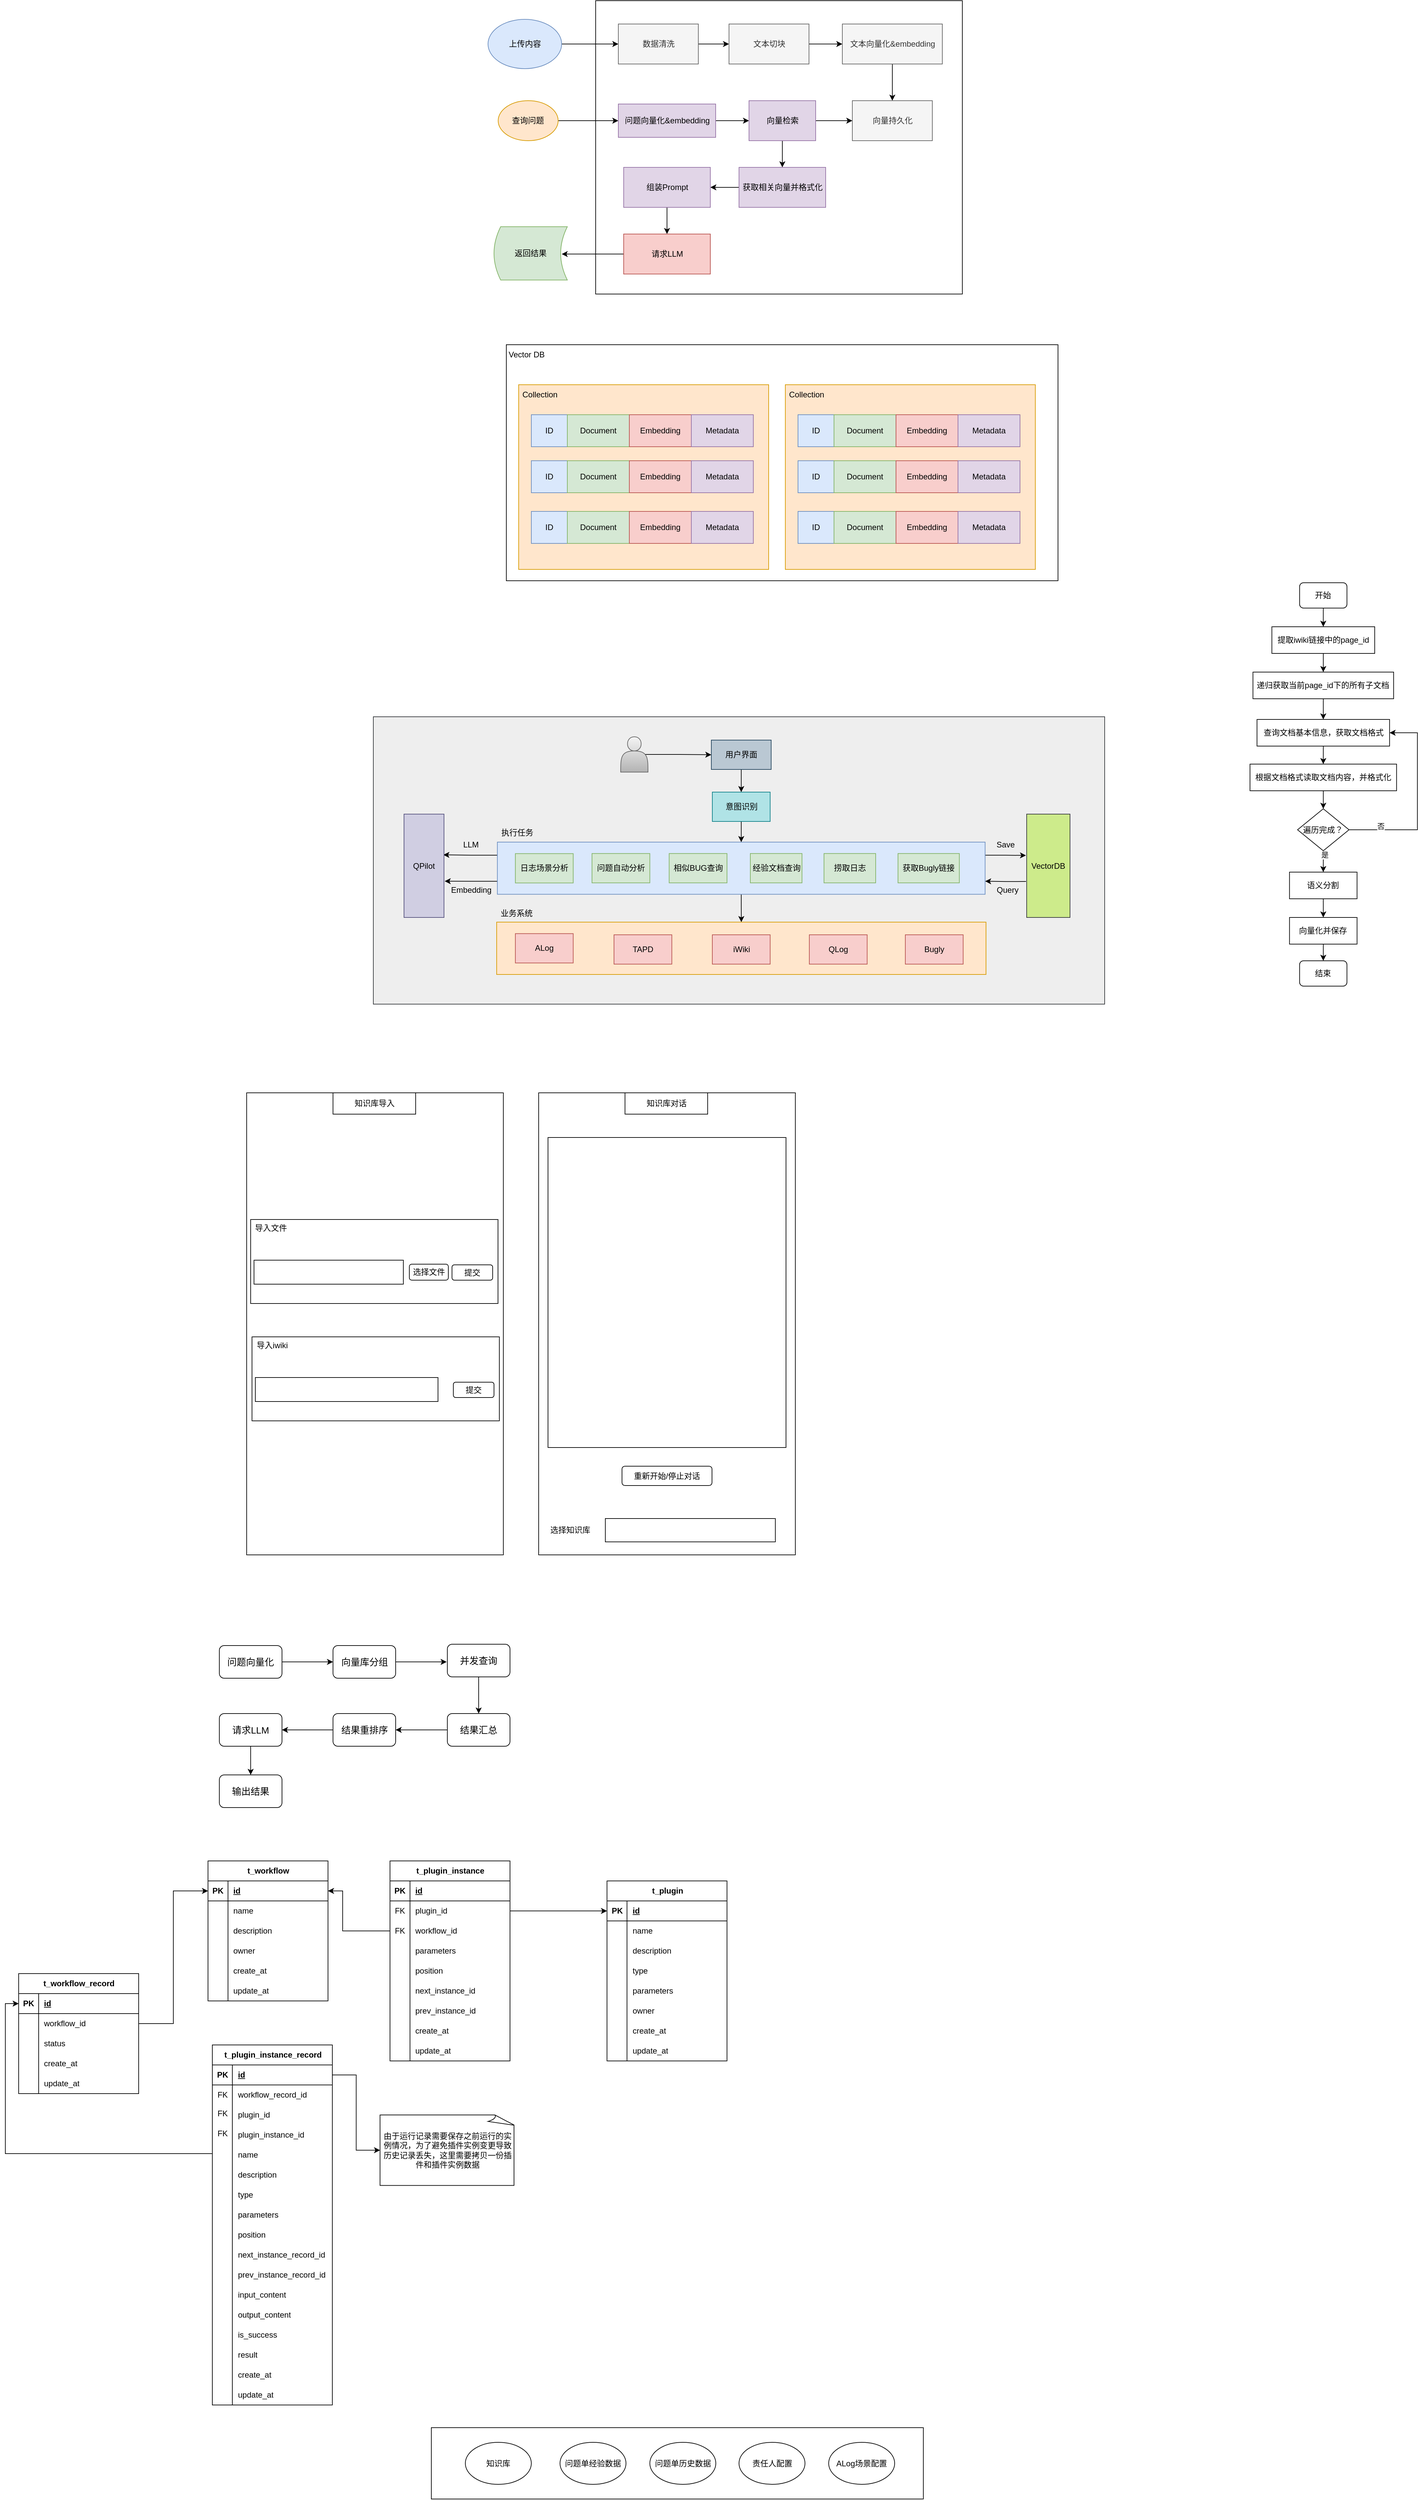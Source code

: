 <mxfile version="24.2.5" type="github" pages="2">
  <diagram name="第 1 页" id="B6P0FEtfsNViP6RiIy6Y">
    <mxGraphModel dx="3911" dy="1554" grid="0" gridSize="10" guides="1" tooltips="1" connect="1" arrows="1" fold="1" page="0" pageScale="1" pageWidth="827" pageHeight="1169" math="0" shadow="0">
      <root>
        <mxCell id="0" />
        <mxCell id="1" parent="0" />
        <mxCell id="aKJapJ26wAGrZ9Wrt8bx-9" value="" style="rounded=0;whiteSpace=wrap;html=1;" vertex="1" parent="1">
          <mxGeometry x="-1198" y="3584" width="738" height="107" as="geometry" />
        </mxCell>
        <mxCell id="zwjgC2ObJU8k3cXchyGN-52" value="" style="rounded=0;whiteSpace=wrap;html=1;fillColor=#eeeeee;strokeColor=#36393d;" parent="1" vertex="1">
          <mxGeometry x="-1285" y="1018" width="1097" height="431" as="geometry" />
        </mxCell>
        <mxCell id="zwjgC2ObJU8k3cXchyGN-37" style="edgeStyle=orthogonalEdgeStyle;rounded=0;orthogonalLoop=1;jettySize=auto;html=1;exitX=0.5;exitY=1;exitDx=0;exitDy=0;entryX=0.5;entryY=0;entryDx=0;entryDy=0;" parent="1" source="zwjgC2ObJU8k3cXchyGN-27" target="zwjgC2ObJU8k3cXchyGN-30" edge="1">
          <mxGeometry relative="1" as="geometry">
            <mxPoint x="-733.13" y="1296.25" as="sourcePoint" />
          </mxGeometry>
        </mxCell>
        <mxCell id="zwjgC2ObJU8k3cXchyGN-41" style="edgeStyle=orthogonalEdgeStyle;rounded=0;orthogonalLoop=1;jettySize=auto;html=1;exitX=0;exitY=0.75;exitDx=0;exitDy=0;entryX=1.017;entryY=0.649;entryDx=0;entryDy=0;entryPerimeter=0;" parent="1" source="zwjgC2ObJU8k3cXchyGN-27" target="zwjgC2ObJU8k3cXchyGN-38" edge="1">
          <mxGeometry relative="1" as="geometry" />
        </mxCell>
        <mxCell id="zwjgC2ObJU8k3cXchyGN-42" style="edgeStyle=orthogonalEdgeStyle;rounded=0;orthogonalLoop=1;jettySize=auto;html=1;exitX=0;exitY=0.25;exitDx=0;exitDy=0;entryX=0.983;entryY=0.394;entryDx=0;entryDy=0;entryPerimeter=0;" parent="1" source="zwjgC2ObJU8k3cXchyGN-27" target="zwjgC2ObJU8k3cXchyGN-38" edge="1">
          <mxGeometry relative="1" as="geometry" />
        </mxCell>
        <mxCell id="zwjgC2ObJU8k3cXchyGN-46" style="edgeStyle=orthogonalEdgeStyle;rounded=0;orthogonalLoop=1;jettySize=auto;html=1;exitX=1;exitY=0.25;exitDx=0;exitDy=0;" parent="1" source="zwjgC2ObJU8k3cXchyGN-27" edge="1">
          <mxGeometry relative="1" as="geometry">
            <mxPoint x="-306" y="1226" as="targetPoint" />
          </mxGeometry>
        </mxCell>
        <mxCell id="zwjgC2ObJU8k3cXchyGN-27" value="" style="rounded=0;whiteSpace=wrap;html=1;fillColor=#dae8fc;strokeColor=#6c8ebf;" parent="1" vertex="1">
          <mxGeometry x="-1098.94" y="1206" width="731.62" height="78.25" as="geometry" />
        </mxCell>
        <mxCell id="po2gW-Qw7Ikq2pXxXGKJ-18" value="" style="rounded=0;whiteSpace=wrap;html=1;" parent="1" vertex="1">
          <mxGeometry x="-1085.5" y="460" width="827.5" height="354" as="geometry" />
        </mxCell>
        <mxCell id="jt_fw9Rw_P_MPbaHYzuL-2" value="" style="rounded=0;whiteSpace=wrap;html=1;" parent="1" vertex="1">
          <mxGeometry x="-951.5" y="-56" width="550" height="440" as="geometry" />
        </mxCell>
        <mxCell id="jt_fw9Rw_P_MPbaHYzuL-17" style="edgeStyle=orthogonalEdgeStyle;rounded=0;orthogonalLoop=1;jettySize=auto;html=1;exitX=1;exitY=0.5;exitDx=0;exitDy=0;entryX=0;entryY=0.5;entryDx=0;entryDy=0;" parent="1" source="jt_fw9Rw_P_MPbaHYzuL-5" target="jt_fw9Rw_P_MPbaHYzuL-16" edge="1">
          <mxGeometry relative="1" as="geometry" />
        </mxCell>
        <mxCell id="jt_fw9Rw_P_MPbaHYzuL-5" value="查询问题" style="ellipse;whiteSpace=wrap;html=1;fillColor=#ffe6cc;strokeColor=#d79b00;" parent="1" vertex="1">
          <mxGeometry x="-1097.75" y="94" width="90" height="60" as="geometry" />
        </mxCell>
        <mxCell id="jt_fw9Rw_P_MPbaHYzuL-12" style="edgeStyle=orthogonalEdgeStyle;rounded=0;orthogonalLoop=1;jettySize=auto;html=1;exitX=1;exitY=0.5;exitDx=0;exitDy=0;entryX=0;entryY=0.5;entryDx=0;entryDy=0;" parent="1" source="jt_fw9Rw_P_MPbaHYzuL-7" target="jt_fw9Rw_P_MPbaHYzuL-8" edge="1">
          <mxGeometry relative="1" as="geometry" />
        </mxCell>
        <mxCell id="jt_fw9Rw_P_MPbaHYzuL-7" value="上传内容" style="ellipse;whiteSpace=wrap;html=1;fillColor=#dae8fc;strokeColor=#6c8ebf;" parent="1" vertex="1">
          <mxGeometry x="-1113" y="-28" width="110.5" height="74" as="geometry" />
        </mxCell>
        <mxCell id="jt_fw9Rw_P_MPbaHYzuL-13" style="edgeStyle=orthogonalEdgeStyle;rounded=0;orthogonalLoop=1;jettySize=auto;html=1;exitX=1;exitY=0.5;exitDx=0;exitDy=0;entryX=0;entryY=0.5;entryDx=0;entryDy=0;" parent="1" source="jt_fw9Rw_P_MPbaHYzuL-8" target="jt_fw9Rw_P_MPbaHYzuL-9" edge="1">
          <mxGeometry relative="1" as="geometry" />
        </mxCell>
        <mxCell id="jt_fw9Rw_P_MPbaHYzuL-8" value="数据清洗" style="rounded=0;whiteSpace=wrap;html=1;fillColor=#f5f5f5;fontColor=#333333;strokeColor=#666666;" parent="1" vertex="1">
          <mxGeometry x="-917.5" y="-21" width="120" height="60" as="geometry" />
        </mxCell>
        <mxCell id="jt_fw9Rw_P_MPbaHYzuL-14" style="edgeStyle=orthogonalEdgeStyle;rounded=0;orthogonalLoop=1;jettySize=auto;html=1;exitX=1;exitY=0.5;exitDx=0;exitDy=0;entryX=0;entryY=0.5;entryDx=0;entryDy=0;" parent="1" source="jt_fw9Rw_P_MPbaHYzuL-9" target="jt_fw9Rw_P_MPbaHYzuL-10" edge="1">
          <mxGeometry relative="1" as="geometry" />
        </mxCell>
        <mxCell id="jt_fw9Rw_P_MPbaHYzuL-9" value="文本切块" style="rounded=0;whiteSpace=wrap;html=1;fillColor=#f5f5f5;fontColor=#333333;strokeColor=#666666;" parent="1" vertex="1">
          <mxGeometry x="-751.5" y="-21" width="120" height="60" as="geometry" />
        </mxCell>
        <mxCell id="jt_fw9Rw_P_MPbaHYzuL-15" style="edgeStyle=orthogonalEdgeStyle;rounded=0;orthogonalLoop=1;jettySize=auto;html=1;exitX=0.5;exitY=1;exitDx=0;exitDy=0;entryX=0.5;entryY=0;entryDx=0;entryDy=0;" parent="1" source="jt_fw9Rw_P_MPbaHYzuL-10" target="jt_fw9Rw_P_MPbaHYzuL-11" edge="1">
          <mxGeometry relative="1" as="geometry" />
        </mxCell>
        <mxCell id="jt_fw9Rw_P_MPbaHYzuL-10" value="文本向量化&amp;amp;embedding" style="rounded=0;whiteSpace=wrap;html=1;fillColor=#f5f5f5;fontColor=#333333;strokeColor=#666666;" parent="1" vertex="1">
          <mxGeometry x="-581.5" y="-21" width="150" height="60" as="geometry" />
        </mxCell>
        <mxCell id="jt_fw9Rw_P_MPbaHYzuL-11" value="向量持久化" style="rounded=0;whiteSpace=wrap;html=1;fillColor=#f5f5f5;fontColor=#333333;strokeColor=#666666;" parent="1" vertex="1">
          <mxGeometry x="-566.5" y="94" width="120" height="60" as="geometry" />
        </mxCell>
        <mxCell id="jt_fw9Rw_P_MPbaHYzuL-19" style="edgeStyle=orthogonalEdgeStyle;rounded=0;orthogonalLoop=1;jettySize=auto;html=1;exitX=1;exitY=0.5;exitDx=0;exitDy=0;entryX=0;entryY=0.5;entryDx=0;entryDy=0;" parent="1" source="jt_fw9Rw_P_MPbaHYzuL-16" target="jt_fw9Rw_P_MPbaHYzuL-18" edge="1">
          <mxGeometry relative="1" as="geometry" />
        </mxCell>
        <mxCell id="jt_fw9Rw_P_MPbaHYzuL-16" value="问题向量化&amp;amp;embedding" style="rounded=0;whiteSpace=wrap;html=1;fillColor=#e1d5e7;strokeColor=#9673a6;" parent="1" vertex="1">
          <mxGeometry x="-917.5" y="99" width="146" height="50" as="geometry" />
        </mxCell>
        <mxCell id="jt_fw9Rw_P_MPbaHYzuL-20" style="edgeStyle=orthogonalEdgeStyle;rounded=0;orthogonalLoop=1;jettySize=auto;html=1;exitX=1;exitY=0.5;exitDx=0;exitDy=0;entryX=0;entryY=0.5;entryDx=0;entryDy=0;" parent="1" source="jt_fw9Rw_P_MPbaHYzuL-18" target="jt_fw9Rw_P_MPbaHYzuL-11" edge="1">
          <mxGeometry relative="1" as="geometry" />
        </mxCell>
        <mxCell id="jt_fw9Rw_P_MPbaHYzuL-23" style="edgeStyle=orthogonalEdgeStyle;rounded=0;orthogonalLoop=1;jettySize=auto;html=1;exitX=0.5;exitY=1;exitDx=0;exitDy=0;entryX=0.5;entryY=0;entryDx=0;entryDy=0;" parent="1" source="jt_fw9Rw_P_MPbaHYzuL-18" target="jt_fw9Rw_P_MPbaHYzuL-21" edge="1">
          <mxGeometry relative="1" as="geometry" />
        </mxCell>
        <mxCell id="jt_fw9Rw_P_MPbaHYzuL-18" value="向量检索" style="rounded=0;whiteSpace=wrap;html=1;fillColor=#e1d5e7;strokeColor=#9673a6;" parent="1" vertex="1">
          <mxGeometry x="-721.5" y="94" width="100" height="60" as="geometry" />
        </mxCell>
        <mxCell id="jt_fw9Rw_P_MPbaHYzuL-24" style="edgeStyle=orthogonalEdgeStyle;rounded=0;orthogonalLoop=1;jettySize=auto;html=1;exitX=0;exitY=0.5;exitDx=0;exitDy=0;entryX=1;entryY=0.5;entryDx=0;entryDy=0;" parent="1" source="jt_fw9Rw_P_MPbaHYzuL-21" target="jt_fw9Rw_P_MPbaHYzuL-22" edge="1">
          <mxGeometry relative="1" as="geometry" />
        </mxCell>
        <mxCell id="jt_fw9Rw_P_MPbaHYzuL-21" value="获取相关向量并格式化" style="rounded=0;whiteSpace=wrap;html=1;fillColor=#e1d5e7;strokeColor=#9673a6;" parent="1" vertex="1">
          <mxGeometry x="-736.5" y="194" width="130" height="60" as="geometry" />
        </mxCell>
        <mxCell id="jt_fw9Rw_P_MPbaHYzuL-27" style="edgeStyle=orthogonalEdgeStyle;rounded=0;orthogonalLoop=1;jettySize=auto;html=1;exitX=0.5;exitY=1;exitDx=0;exitDy=0;entryX=0.5;entryY=0;entryDx=0;entryDy=0;" parent="1" source="jt_fw9Rw_P_MPbaHYzuL-22" target="jt_fw9Rw_P_MPbaHYzuL-26" edge="1">
          <mxGeometry relative="1" as="geometry" />
        </mxCell>
        <mxCell id="jt_fw9Rw_P_MPbaHYzuL-22" value="组装Prompt" style="rounded=0;whiteSpace=wrap;html=1;fillColor=#e1d5e7;strokeColor=#9673a6;" parent="1" vertex="1">
          <mxGeometry x="-909.5" y="194" width="130" height="60" as="geometry" />
        </mxCell>
        <mxCell id="jt_fw9Rw_P_MPbaHYzuL-31" style="edgeStyle=orthogonalEdgeStyle;rounded=0;orthogonalLoop=1;jettySize=auto;html=1;exitX=0;exitY=0.5;exitDx=0;exitDy=0;entryX=0.923;entryY=0.513;entryDx=0;entryDy=0;entryPerimeter=0;" parent="1" source="jt_fw9Rw_P_MPbaHYzuL-26" target="jt_fw9Rw_P_MPbaHYzuL-30" edge="1">
          <mxGeometry relative="1" as="geometry" />
        </mxCell>
        <mxCell id="jt_fw9Rw_P_MPbaHYzuL-26" value="请求LLM" style="rounded=0;whiteSpace=wrap;html=1;fillColor=#f8cecc;strokeColor=#b85450;" parent="1" vertex="1">
          <mxGeometry x="-909.5" y="294" width="130" height="60" as="geometry" />
        </mxCell>
        <mxCell id="jt_fw9Rw_P_MPbaHYzuL-30" value="返回结果" style="shape=dataStorage;whiteSpace=wrap;html=1;fixedSize=1;size=10;fillColor=#d5e8d4;strokeColor=#82b366;" parent="1" vertex="1">
          <mxGeometry x="-1104" y="283" width="110" height="80" as="geometry" />
        </mxCell>
        <mxCell id="po2gW-Qw7Ikq2pXxXGKJ-1" value="" style="rounded=0;whiteSpace=wrap;html=1;fillColor=#ffe6cc;strokeColor=#d79b00;" parent="1" vertex="1">
          <mxGeometry x="-1067" y="520" width="375" height="277" as="geometry" />
        </mxCell>
        <mxCell id="po2gW-Qw7Ikq2pXxXGKJ-5" value="ID" style="rounded=0;whiteSpace=wrap;html=1;fillColor=#dae8fc;strokeColor=#6c8ebf;" parent="1" vertex="1">
          <mxGeometry x="-1048" y="565" width="54" height="48" as="geometry" />
        </mxCell>
        <mxCell id="po2gW-Qw7Ikq2pXxXGKJ-6" value="Document" style="rounded=0;whiteSpace=wrap;html=1;fillColor=#d5e8d4;strokeColor=#82b366;" parent="1" vertex="1">
          <mxGeometry x="-994" y="565" width="93" height="48" as="geometry" />
        </mxCell>
        <mxCell id="po2gW-Qw7Ikq2pXxXGKJ-7" value="Embedding" style="rounded=0;whiteSpace=wrap;html=1;fillColor=#f8cecc;strokeColor=#b85450;" parent="1" vertex="1">
          <mxGeometry x="-901" y="565" width="93" height="48" as="geometry" />
        </mxCell>
        <mxCell id="po2gW-Qw7Ikq2pXxXGKJ-8" value="Metadata" style="rounded=0;whiteSpace=wrap;html=1;fillColor=#e1d5e7;strokeColor=#9673a6;" parent="1" vertex="1">
          <mxGeometry x="-808" y="565" width="93" height="48" as="geometry" />
        </mxCell>
        <mxCell id="po2gW-Qw7Ikq2pXxXGKJ-9" value="Collection" style="text;html=1;strokeColor=none;fillColor=none;align=center;verticalAlign=middle;whiteSpace=wrap;rounded=0;" parent="1" vertex="1">
          <mxGeometry x="-1065" y="520" width="60" height="30" as="geometry" />
        </mxCell>
        <mxCell id="po2gW-Qw7Ikq2pXxXGKJ-10" value="ID" style="rounded=0;whiteSpace=wrap;html=1;fillColor=#dae8fc;strokeColor=#6c8ebf;" parent="1" vertex="1">
          <mxGeometry x="-1048" y="634" width="54" height="48" as="geometry" />
        </mxCell>
        <mxCell id="po2gW-Qw7Ikq2pXxXGKJ-11" value="Document" style="rounded=0;whiteSpace=wrap;html=1;fillColor=#d5e8d4;strokeColor=#82b366;" parent="1" vertex="1">
          <mxGeometry x="-994" y="634" width="93" height="48" as="geometry" />
        </mxCell>
        <mxCell id="po2gW-Qw7Ikq2pXxXGKJ-12" value="Embedding" style="rounded=0;whiteSpace=wrap;html=1;fillColor=#f8cecc;strokeColor=#b85450;" parent="1" vertex="1">
          <mxGeometry x="-901" y="634" width="93" height="48" as="geometry" />
        </mxCell>
        <mxCell id="po2gW-Qw7Ikq2pXxXGKJ-13" value="Metadata" style="rounded=0;whiteSpace=wrap;html=1;fillColor=#e1d5e7;strokeColor=#9673a6;" parent="1" vertex="1">
          <mxGeometry x="-808" y="634" width="93" height="48" as="geometry" />
        </mxCell>
        <mxCell id="po2gW-Qw7Ikq2pXxXGKJ-14" value="ID" style="rounded=0;whiteSpace=wrap;html=1;fillColor=#dae8fc;strokeColor=#6c8ebf;" parent="1" vertex="1">
          <mxGeometry x="-1048" y="710" width="54" height="48" as="geometry" />
        </mxCell>
        <mxCell id="po2gW-Qw7Ikq2pXxXGKJ-15" value="Document" style="rounded=0;whiteSpace=wrap;html=1;fillColor=#d5e8d4;strokeColor=#82b366;" parent="1" vertex="1">
          <mxGeometry x="-994" y="710" width="93" height="48" as="geometry" />
        </mxCell>
        <mxCell id="po2gW-Qw7Ikq2pXxXGKJ-16" value="Embedding" style="rounded=0;whiteSpace=wrap;html=1;fillColor=#f8cecc;strokeColor=#b85450;" parent="1" vertex="1">
          <mxGeometry x="-901" y="710" width="93" height="48" as="geometry" />
        </mxCell>
        <mxCell id="po2gW-Qw7Ikq2pXxXGKJ-17" value="Metadata" style="rounded=0;whiteSpace=wrap;html=1;fillColor=#e1d5e7;strokeColor=#9673a6;" parent="1" vertex="1">
          <mxGeometry x="-808" y="710" width="93" height="48" as="geometry" />
        </mxCell>
        <mxCell id="po2gW-Qw7Ikq2pXxXGKJ-34" value="Vector DB" style="text;html=1;strokeColor=none;fillColor=none;align=center;verticalAlign=middle;whiteSpace=wrap;rounded=0;" parent="1" vertex="1">
          <mxGeometry x="-1085.5" y="460" width="60" height="30" as="geometry" />
        </mxCell>
        <mxCell id="po2gW-Qw7Ikq2pXxXGKJ-35" value="" style="rounded=0;whiteSpace=wrap;html=1;fillColor=#ffe6cc;strokeColor=#d79b00;" parent="1" vertex="1">
          <mxGeometry x="-667" y="520" width="375" height="277" as="geometry" />
        </mxCell>
        <mxCell id="po2gW-Qw7Ikq2pXxXGKJ-36" value="ID" style="rounded=0;whiteSpace=wrap;html=1;fillColor=#dae8fc;strokeColor=#6c8ebf;" parent="1" vertex="1">
          <mxGeometry x="-648" y="565" width="54" height="48" as="geometry" />
        </mxCell>
        <mxCell id="po2gW-Qw7Ikq2pXxXGKJ-37" value="Document" style="rounded=0;whiteSpace=wrap;html=1;fillColor=#d5e8d4;strokeColor=#82b366;" parent="1" vertex="1">
          <mxGeometry x="-594" y="565" width="93" height="48" as="geometry" />
        </mxCell>
        <mxCell id="po2gW-Qw7Ikq2pXxXGKJ-38" value="Embedding" style="rounded=0;whiteSpace=wrap;html=1;fillColor=#f8cecc;strokeColor=#b85450;" parent="1" vertex="1">
          <mxGeometry x="-501" y="565" width="93" height="48" as="geometry" />
        </mxCell>
        <mxCell id="po2gW-Qw7Ikq2pXxXGKJ-39" value="Metadata" style="rounded=0;whiteSpace=wrap;html=1;fillColor=#e1d5e7;strokeColor=#9673a6;" parent="1" vertex="1">
          <mxGeometry x="-408" y="565" width="93" height="48" as="geometry" />
        </mxCell>
        <mxCell id="po2gW-Qw7Ikq2pXxXGKJ-40" value="Collection" style="text;html=1;strokeColor=none;fillColor=none;align=center;verticalAlign=middle;whiteSpace=wrap;rounded=0;" parent="1" vertex="1">
          <mxGeometry x="-665" y="520" width="60" height="30" as="geometry" />
        </mxCell>
        <mxCell id="po2gW-Qw7Ikq2pXxXGKJ-41" value="ID" style="rounded=0;whiteSpace=wrap;html=1;fillColor=#dae8fc;strokeColor=#6c8ebf;" parent="1" vertex="1">
          <mxGeometry x="-648" y="634" width="54" height="48" as="geometry" />
        </mxCell>
        <mxCell id="po2gW-Qw7Ikq2pXxXGKJ-42" value="Document" style="rounded=0;whiteSpace=wrap;html=1;fillColor=#d5e8d4;strokeColor=#82b366;" parent="1" vertex="1">
          <mxGeometry x="-594" y="634" width="93" height="48" as="geometry" />
        </mxCell>
        <mxCell id="po2gW-Qw7Ikq2pXxXGKJ-43" value="Embedding" style="rounded=0;whiteSpace=wrap;html=1;fillColor=#f8cecc;strokeColor=#b85450;" parent="1" vertex="1">
          <mxGeometry x="-501" y="634" width="93" height="48" as="geometry" />
        </mxCell>
        <mxCell id="po2gW-Qw7Ikq2pXxXGKJ-44" value="Metadata" style="rounded=0;whiteSpace=wrap;html=1;fillColor=#e1d5e7;strokeColor=#9673a6;" parent="1" vertex="1">
          <mxGeometry x="-408" y="634" width="93" height="48" as="geometry" />
        </mxCell>
        <mxCell id="po2gW-Qw7Ikq2pXxXGKJ-45" value="ID" style="rounded=0;whiteSpace=wrap;html=1;fillColor=#dae8fc;strokeColor=#6c8ebf;" parent="1" vertex="1">
          <mxGeometry x="-648" y="710" width="54" height="48" as="geometry" />
        </mxCell>
        <mxCell id="po2gW-Qw7Ikq2pXxXGKJ-46" value="Document" style="rounded=0;whiteSpace=wrap;html=1;fillColor=#d5e8d4;strokeColor=#82b366;" parent="1" vertex="1">
          <mxGeometry x="-594" y="710" width="93" height="48" as="geometry" />
        </mxCell>
        <mxCell id="po2gW-Qw7Ikq2pXxXGKJ-47" value="Embedding" style="rounded=0;whiteSpace=wrap;html=1;fillColor=#f8cecc;strokeColor=#b85450;" parent="1" vertex="1">
          <mxGeometry x="-501" y="710" width="93" height="48" as="geometry" />
        </mxCell>
        <mxCell id="po2gW-Qw7Ikq2pXxXGKJ-48" value="Metadata" style="rounded=0;whiteSpace=wrap;html=1;fillColor=#e1d5e7;strokeColor=#9673a6;" parent="1" vertex="1">
          <mxGeometry x="-408" y="710" width="93" height="48" as="geometry" />
        </mxCell>
        <mxCell id="zwjgC2ObJU8k3cXchyGN-15" style="edgeStyle=orthogonalEdgeStyle;rounded=0;orthogonalLoop=1;jettySize=auto;html=1;exitX=0.5;exitY=1;exitDx=0;exitDy=0;entryX=0.5;entryY=0;entryDx=0;entryDy=0;" parent="1" source="zwjgC2ObJU8k3cXchyGN-2" target="zwjgC2ObJU8k3cXchyGN-8" edge="1">
          <mxGeometry relative="1" as="geometry" />
        </mxCell>
        <mxCell id="zwjgC2ObJU8k3cXchyGN-2" value="用户界面" style="rounded=0;whiteSpace=wrap;html=1;fillColor=#bac8d3;strokeColor=#23445d;" parent="1" vertex="1">
          <mxGeometry x="-778" y="1053" width="89.75" height="44" as="geometry" />
        </mxCell>
        <mxCell id="zwjgC2ObJU8k3cXchyGN-14" style="edgeStyle=orthogonalEdgeStyle;rounded=0;orthogonalLoop=1;jettySize=auto;html=1;exitX=0.9;exitY=0.5;exitDx=0;exitDy=0;exitPerimeter=0;entryX=0;entryY=0.5;entryDx=0;entryDy=0;" parent="1" source="zwjgC2ObJU8k3cXchyGN-6" target="zwjgC2ObJU8k3cXchyGN-2" edge="1">
          <mxGeometry relative="1" as="geometry" />
        </mxCell>
        <mxCell id="zwjgC2ObJU8k3cXchyGN-6" value="" style="shape=actor;whiteSpace=wrap;html=1;fillColor=#f5f5f5;gradientColor=#b3b3b3;strokeColor=#666666;" parent="1" vertex="1">
          <mxGeometry x="-914" y="1048" width="41" height="53" as="geometry" />
        </mxCell>
        <mxCell id="zwjgC2ObJU8k3cXchyGN-29" style="edgeStyle=orthogonalEdgeStyle;rounded=0;orthogonalLoop=1;jettySize=auto;html=1;exitX=0.5;exitY=1;exitDx=0;exitDy=0;entryX=0.5;entryY=0;entryDx=0;entryDy=0;" parent="1" source="zwjgC2ObJU8k3cXchyGN-8" target="zwjgC2ObJU8k3cXchyGN-27" edge="1">
          <mxGeometry relative="1" as="geometry" />
        </mxCell>
        <mxCell id="zwjgC2ObJU8k3cXchyGN-8" value="意图识别" style="rounded=0;whiteSpace=wrap;html=1;fillColor=#b0e3e6;strokeColor=#0e8088;" parent="1" vertex="1">
          <mxGeometry x="-776.5" y="1131" width="86.75" height="44" as="geometry" />
        </mxCell>
        <mxCell id="zwjgC2ObJU8k3cXchyGN-19" value="日志场景分析" style="rounded=0;whiteSpace=wrap;html=1;fillColor=#d5e8d4;strokeColor=#82b366;" parent="1" vertex="1">
          <mxGeometry x="-1071.94" y="1223.25" width="86.75" height="44" as="geometry" />
        </mxCell>
        <mxCell id="zwjgC2ObJU8k3cXchyGN-20" value="问题自动分析" style="rounded=0;whiteSpace=wrap;html=1;fillColor=#d5e8d4;strokeColor=#82b366;" parent="1" vertex="1">
          <mxGeometry x="-957" y="1223.12" width="86.75" height="44" as="geometry" />
        </mxCell>
        <mxCell id="zwjgC2ObJU8k3cXchyGN-21" value="相似BUG查询" style="rounded=0;whiteSpace=wrap;html=1;fillColor=#d5e8d4;strokeColor=#82b366;" parent="1" vertex="1">
          <mxGeometry x="-841.25" y="1223.12" width="86.75" height="44" as="geometry" />
        </mxCell>
        <mxCell id="zwjgC2ObJU8k3cXchyGN-22" value="捞取日志" style="rounded=0;whiteSpace=wrap;html=1;fillColor=#d5e8d4;strokeColor=#82b366;" parent="1" vertex="1">
          <mxGeometry x="-609.0" y="1223.12" width="77.5" height="44" as="geometry" />
        </mxCell>
        <mxCell id="zwjgC2ObJU8k3cXchyGN-25" value="获取Bugly链接" style="rounded=0;whiteSpace=wrap;html=1;fillColor=#d5e8d4;strokeColor=#82b366;" parent="1" vertex="1">
          <mxGeometry x="-498" y="1223.12" width="92" height="44" as="geometry" />
        </mxCell>
        <mxCell id="zwjgC2ObJU8k3cXchyGN-30" value="" style="rounded=0;whiteSpace=wrap;html=1;fillColor=#ffe6cc;strokeColor=#d79b00;" parent="1" vertex="1">
          <mxGeometry x="-1100" y="1326" width="734" height="78.5" as="geometry" />
        </mxCell>
        <mxCell id="zwjgC2ObJU8k3cXchyGN-31" value="TAPD" style="rounded=0;whiteSpace=wrap;html=1;fillColor=#f8cecc;strokeColor=#b85450;" parent="1" vertex="1">
          <mxGeometry x="-924" y="1345" width="86.75" height="44" as="geometry" />
        </mxCell>
        <mxCell id="zwjgC2ObJU8k3cXchyGN-32" value="iWiki" style="rounded=0;whiteSpace=wrap;html=1;fillColor=#f8cecc;strokeColor=#b85450;" parent="1" vertex="1">
          <mxGeometry x="-776.5" y="1345" width="86.75" height="44" as="geometry" />
        </mxCell>
        <mxCell id="zwjgC2ObJU8k3cXchyGN-33" value="QLog" style="rounded=0;whiteSpace=wrap;html=1;fillColor=#f8cecc;strokeColor=#b85450;" parent="1" vertex="1">
          <mxGeometry x="-631" y="1345" width="86.75" height="44" as="geometry" />
        </mxCell>
        <mxCell id="zwjgC2ObJU8k3cXchyGN-34" value="经验文档查询" style="rounded=0;whiteSpace=wrap;html=1;fillColor=#d5e8d4;strokeColor=#82b366;" parent="1" vertex="1">
          <mxGeometry x="-719.5" y="1223.12" width="77.5" height="44" as="geometry" />
        </mxCell>
        <mxCell id="zwjgC2ObJU8k3cXchyGN-35" value="ALog" style="rounded=0;whiteSpace=wrap;html=1;fillColor=#f8cecc;strokeColor=#b85450;" parent="1" vertex="1">
          <mxGeometry x="-1071.94" y="1343.25" width="86.75" height="44" as="geometry" />
        </mxCell>
        <mxCell id="zwjgC2ObJU8k3cXchyGN-36" value="Bugly" style="rounded=0;whiteSpace=wrap;html=1;fillColor=#f8cecc;strokeColor=#b85450;" parent="1" vertex="1">
          <mxGeometry x="-487" y="1345" width="86.75" height="44" as="geometry" />
        </mxCell>
        <mxCell id="zwjgC2ObJU8k3cXchyGN-38" value="QPilot" style="rounded=0;whiteSpace=wrap;html=1;fillColor=#d0cee2;strokeColor=#56517e;" parent="1" vertex="1">
          <mxGeometry x="-1239" y="1164" width="60" height="155" as="geometry" />
        </mxCell>
        <mxCell id="zwjgC2ObJU8k3cXchyGN-43" value="LLM" style="text;html=1;strokeColor=none;fillColor=none;align=center;verticalAlign=middle;whiteSpace=wrap;rounded=0;" parent="1" vertex="1">
          <mxGeometry x="-1157" y="1199" width="37" height="21" as="geometry" />
        </mxCell>
        <mxCell id="zwjgC2ObJU8k3cXchyGN-44" value="Embedding" style="text;html=1;strokeColor=none;fillColor=none;align=center;verticalAlign=middle;whiteSpace=wrap;rounded=0;" parent="1" vertex="1">
          <mxGeometry x="-1179.5" y="1267.25" width="82" height="21" as="geometry" />
        </mxCell>
        <mxCell id="zwjgC2ObJU8k3cXchyGN-49" style="edgeStyle=orthogonalEdgeStyle;rounded=0;orthogonalLoop=1;jettySize=auto;html=1;exitX=-0.015;exitY=0.652;exitDx=0;exitDy=0;entryX=1;entryY=0.75;entryDx=0;entryDy=0;exitPerimeter=0;" parent="1" source="zwjgC2ObJU8k3cXchyGN-45" target="zwjgC2ObJU8k3cXchyGN-27" edge="1">
          <mxGeometry relative="1" as="geometry" />
        </mxCell>
        <mxCell id="zwjgC2ObJU8k3cXchyGN-45" value="VectorDB" style="rounded=0;whiteSpace=wrap;html=1;fillColor=#cdeb8b;strokeColor=#36393d;" parent="1" vertex="1">
          <mxGeometry x="-305" y="1164" width="65" height="155" as="geometry" />
        </mxCell>
        <mxCell id="zwjgC2ObJU8k3cXchyGN-47" value="Save" style="text;html=1;strokeColor=none;fillColor=none;align=center;verticalAlign=middle;whiteSpace=wrap;rounded=0;" parent="1" vertex="1">
          <mxGeometry x="-355" y="1199" width="37" height="21" as="geometry" />
        </mxCell>
        <mxCell id="zwjgC2ObJU8k3cXchyGN-51" value="Query" style="text;html=1;strokeColor=none;fillColor=none;align=center;verticalAlign=middle;whiteSpace=wrap;rounded=0;" parent="1" vertex="1">
          <mxGeometry x="-352" y="1267.25" width="37" height="21" as="geometry" />
        </mxCell>
        <mxCell id="zwjgC2ObJU8k3cXchyGN-53" value="执行任务" style="text;html=1;strokeColor=none;fillColor=none;align=center;verticalAlign=middle;whiteSpace=wrap;rounded=0;" parent="1" vertex="1">
          <mxGeometry x="-1098.94" y="1179" width="60" height="25" as="geometry" />
        </mxCell>
        <mxCell id="zwjgC2ObJU8k3cXchyGN-54" value="业务系统" style="text;html=1;strokeColor=none;fillColor=none;align=center;verticalAlign=middle;whiteSpace=wrap;rounded=0;" parent="1" vertex="1">
          <mxGeometry x="-1100" y="1300" width="60" height="26.25" as="geometry" />
        </mxCell>
        <mxCell id="pJftjKt42n4JS9Ft3imo-5" style="edgeStyle=orthogonalEdgeStyle;rounded=0;orthogonalLoop=1;jettySize=auto;html=1;exitX=0.5;exitY=1;exitDx=0;exitDy=0;" parent="1" source="pJftjKt42n4JS9Ft3imo-3" target="pJftjKt42n4JS9Ft3imo-4" edge="1">
          <mxGeometry relative="1" as="geometry" />
        </mxCell>
        <mxCell id="pJftjKt42n4JS9Ft3imo-3" value="开始" style="rounded=1;whiteSpace=wrap;html=1;" parent="1" vertex="1">
          <mxGeometry x="104.43" y="817" width="71" height="38" as="geometry" />
        </mxCell>
        <mxCell id="pJftjKt42n4JS9Ft3imo-7" style="edgeStyle=orthogonalEdgeStyle;rounded=0;orthogonalLoop=1;jettySize=auto;html=1;exitX=0.5;exitY=1;exitDx=0;exitDy=0;entryX=0.5;entryY=0;entryDx=0;entryDy=0;" parent="1" source="pJftjKt42n4JS9Ft3imo-4" target="pJftjKt42n4JS9Ft3imo-6" edge="1">
          <mxGeometry relative="1" as="geometry" />
        </mxCell>
        <mxCell id="pJftjKt42n4JS9Ft3imo-4" value="提取iwiki链接中的page_id" style="rounded=0;whiteSpace=wrap;html=1;" parent="1" vertex="1">
          <mxGeometry x="62.81" y="883" width="154.25" height="40" as="geometry" />
        </mxCell>
        <mxCell id="pJftjKt42n4JS9Ft3imo-12" style="edgeStyle=orthogonalEdgeStyle;rounded=0;orthogonalLoop=1;jettySize=auto;html=1;exitX=0.5;exitY=1;exitDx=0;exitDy=0;entryX=0.5;entryY=0;entryDx=0;entryDy=0;" parent="1" source="pJftjKt42n4JS9Ft3imo-6" target="pJftjKt42n4JS9Ft3imo-11" edge="1">
          <mxGeometry relative="1" as="geometry" />
        </mxCell>
        <mxCell id="pJftjKt42n4JS9Ft3imo-6" value="递归获取当前page_id下的所有子文档" style="rounded=0;whiteSpace=wrap;html=1;" parent="1" vertex="1">
          <mxGeometry x="34.43" y="951" width="211" height="40" as="geometry" />
        </mxCell>
        <mxCell id="pJftjKt42n4JS9Ft3imo-17" style="edgeStyle=orthogonalEdgeStyle;rounded=0;orthogonalLoop=1;jettySize=auto;html=1;exitX=1;exitY=0.5;exitDx=0;exitDy=0;entryX=1;entryY=0.5;entryDx=0;entryDy=0;" parent="1" source="pJftjKt42n4JS9Ft3imo-9" target="pJftjKt42n4JS9Ft3imo-11" edge="1">
          <mxGeometry relative="1" as="geometry">
            <Array as="points">
              <mxPoint x="281.12" y="1188" />
              <mxPoint x="281.12" y="1042" />
            </Array>
          </mxGeometry>
        </mxCell>
        <mxCell id="pJftjKt42n4JS9Ft3imo-18" value="否" style="edgeLabel;html=1;align=center;verticalAlign=middle;resizable=0;points=[];" parent="pJftjKt42n4JS9Ft3imo-17" vertex="1" connectable="0">
          <mxGeometry x="-0.672" y="7" relative="1" as="geometry">
            <mxPoint y="1" as="offset" />
          </mxGeometry>
        </mxCell>
        <mxCell id="pJftjKt42n4JS9Ft3imo-25" style="edgeStyle=orthogonalEdgeStyle;rounded=0;orthogonalLoop=1;jettySize=auto;html=1;exitX=0.5;exitY=1;exitDx=0;exitDy=0;entryX=0.5;entryY=0;entryDx=0;entryDy=0;" parent="1" source="pJftjKt42n4JS9Ft3imo-9" target="pJftjKt42n4JS9Ft3imo-19" edge="1">
          <mxGeometry relative="1" as="geometry" />
        </mxCell>
        <mxCell id="pJftjKt42n4JS9Ft3imo-26" value="是" style="edgeLabel;html=1;align=center;verticalAlign=middle;resizable=0;points=[];" parent="pJftjKt42n4JS9Ft3imo-25" vertex="1" connectable="0">
          <mxGeometry x="-0.625" y="2" relative="1" as="geometry">
            <mxPoint as="offset" />
          </mxGeometry>
        </mxCell>
        <mxCell id="pJftjKt42n4JS9Ft3imo-9" value="遍历完成？" style="rhombus;whiteSpace=wrap;html=1;" parent="1" vertex="1">
          <mxGeometry x="101.34" y="1156" width="77.19" height="63" as="geometry" />
        </mxCell>
        <mxCell id="pJftjKt42n4JS9Ft3imo-14" style="edgeStyle=orthogonalEdgeStyle;rounded=0;orthogonalLoop=1;jettySize=auto;html=1;exitX=0.5;exitY=1;exitDx=0;exitDy=0;entryX=0.5;entryY=0;entryDx=0;entryDy=0;" parent="1" source="pJftjKt42n4JS9Ft3imo-11" target="pJftjKt42n4JS9Ft3imo-13" edge="1">
          <mxGeometry relative="1" as="geometry" />
        </mxCell>
        <mxCell id="pJftjKt42n4JS9Ft3imo-11" value="查询文档基本信息，获取文档格式" style="rounded=0;whiteSpace=wrap;html=1;" parent="1" vertex="1">
          <mxGeometry x="40.51" y="1022" width="198.85" height="40" as="geometry" />
        </mxCell>
        <mxCell id="pJftjKt42n4JS9Ft3imo-15" style="edgeStyle=orthogonalEdgeStyle;rounded=0;orthogonalLoop=1;jettySize=auto;html=1;exitX=0.5;exitY=1;exitDx=0;exitDy=0;entryX=0.5;entryY=0;entryDx=0;entryDy=0;" parent="1" source="pJftjKt42n4JS9Ft3imo-13" target="pJftjKt42n4JS9Ft3imo-9" edge="1">
          <mxGeometry relative="1" as="geometry" />
        </mxCell>
        <mxCell id="pJftjKt42n4JS9Ft3imo-13" value="根据文档格式读取文档内容，并格式化" style="rounded=0;whiteSpace=wrap;html=1;" parent="1" vertex="1">
          <mxGeometry x="30" y="1089" width="219.85" height="40" as="geometry" />
        </mxCell>
        <mxCell id="pJftjKt42n4JS9Ft3imo-22" style="edgeStyle=orthogonalEdgeStyle;rounded=0;orthogonalLoop=1;jettySize=auto;html=1;exitX=0.5;exitY=1;exitDx=0;exitDy=0;entryX=0.5;entryY=0;entryDx=0;entryDy=0;" parent="1" source="pJftjKt42n4JS9Ft3imo-19" target="pJftjKt42n4JS9Ft3imo-21" edge="1">
          <mxGeometry relative="1" as="geometry" />
        </mxCell>
        <mxCell id="pJftjKt42n4JS9Ft3imo-19" value="语义分割" style="rounded=0;whiteSpace=wrap;html=1;" parent="1" vertex="1">
          <mxGeometry x="89.26" y="1251" width="101.32" height="40" as="geometry" />
        </mxCell>
        <mxCell id="pJftjKt42n4JS9Ft3imo-24" style="edgeStyle=orthogonalEdgeStyle;rounded=0;orthogonalLoop=1;jettySize=auto;html=1;exitX=0.5;exitY=1;exitDx=0;exitDy=0;entryX=0.5;entryY=0;entryDx=0;entryDy=0;" parent="1" source="pJftjKt42n4JS9Ft3imo-21" target="pJftjKt42n4JS9Ft3imo-23" edge="1">
          <mxGeometry relative="1" as="geometry" />
        </mxCell>
        <mxCell id="pJftjKt42n4JS9Ft3imo-21" value="向量化并保存" style="rounded=0;whiteSpace=wrap;html=1;" parent="1" vertex="1">
          <mxGeometry x="89.27" y="1319" width="101.32" height="40" as="geometry" />
        </mxCell>
        <mxCell id="pJftjKt42n4JS9Ft3imo-23" value="结束" style="rounded=1;whiteSpace=wrap;html=1;" parent="1" vertex="1">
          <mxGeometry x="104.42" y="1384" width="71" height="38" as="geometry" />
        </mxCell>
        <mxCell id="V8ihOvp4j4a2Wi2mCu9b-1" value="" style="rounded=0;whiteSpace=wrap;html=1;" parent="1" vertex="1">
          <mxGeometry x="-1475" y="1582" width="385" height="693" as="geometry" />
        </mxCell>
        <mxCell id="V8ihOvp4j4a2Wi2mCu9b-6" value="" style="rounded=0;whiteSpace=wrap;html=1;" parent="1" vertex="1">
          <mxGeometry x="-1469" y="1772" width="371" height="126" as="geometry" />
        </mxCell>
        <mxCell id="V8ihOvp4j4a2Wi2mCu9b-7" value="选择文件" style="rounded=1;whiteSpace=wrap;html=1;" parent="1" vertex="1">
          <mxGeometry x="-1231" y="1839" width="58.5" height="24" as="geometry" />
        </mxCell>
        <mxCell id="V8ihOvp4j4a2Wi2mCu9b-8" value="" style="rounded=0;whiteSpace=wrap;html=1;" parent="1" vertex="1">
          <mxGeometry x="-1464" y="1833" width="224" height="36" as="geometry" />
        </mxCell>
        <mxCell id="V8ihOvp4j4a2Wi2mCu9b-9" value="提交" style="rounded=1;whiteSpace=wrap;html=1;" parent="1" vertex="1">
          <mxGeometry x="-1167" y="1840" width="61" height="23" as="geometry" />
        </mxCell>
        <mxCell id="V8ihOvp4j4a2Wi2mCu9b-10" value="导入文件" style="text;html=1;strokeColor=none;fillColor=none;align=center;verticalAlign=middle;whiteSpace=wrap;rounded=0;" parent="1" vertex="1">
          <mxGeometry x="-1469" y="1772" width="61" height="25" as="geometry" />
        </mxCell>
        <mxCell id="V8ihOvp4j4a2Wi2mCu9b-11" value="" style="rounded=0;whiteSpace=wrap;html=1;" parent="1" vertex="1">
          <mxGeometry x="-1467" y="1948" width="371" height="126" as="geometry" />
        </mxCell>
        <mxCell id="V8ihOvp4j4a2Wi2mCu9b-13" value="" style="rounded=0;whiteSpace=wrap;html=1;" parent="1" vertex="1">
          <mxGeometry x="-1462" y="2009" width="274" height="36" as="geometry" />
        </mxCell>
        <mxCell id="V8ihOvp4j4a2Wi2mCu9b-14" value="提交" style="rounded=1;whiteSpace=wrap;html=1;" parent="1" vertex="1">
          <mxGeometry x="-1165" y="2016" width="61" height="23" as="geometry" />
        </mxCell>
        <mxCell id="V8ihOvp4j4a2Wi2mCu9b-15" value="导入iwiki" style="text;html=1;strokeColor=none;fillColor=none;align=center;verticalAlign=middle;whiteSpace=wrap;rounded=0;" parent="1" vertex="1">
          <mxGeometry x="-1467" y="1948" width="61" height="25" as="geometry" />
        </mxCell>
        <mxCell id="V8ihOvp4j4a2Wi2mCu9b-16" value="知识库导入" style="rounded=0;whiteSpace=wrap;html=1;" parent="1" vertex="1">
          <mxGeometry x="-1345.5" y="1582" width="124" height="32" as="geometry" />
        </mxCell>
        <mxCell id="V8ihOvp4j4a2Wi2mCu9b-17" value="" style="rounded=0;whiteSpace=wrap;html=1;" parent="1" vertex="1">
          <mxGeometry x="-1037" y="1582" width="385" height="693" as="geometry" />
        </mxCell>
        <mxCell id="V8ihOvp4j4a2Wi2mCu9b-27" value="知识库对话" style="rounded=0;whiteSpace=wrap;html=1;" parent="1" vertex="1">
          <mxGeometry x="-907.5" y="1582" width="124" height="32" as="geometry" />
        </mxCell>
        <mxCell id="V8ihOvp4j4a2Wi2mCu9b-28" value="" style="rounded=0;whiteSpace=wrap;html=1;" parent="1" vertex="1">
          <mxGeometry x="-1023" y="1649" width="357" height="465" as="geometry" />
        </mxCell>
        <mxCell id="V8ihOvp4j4a2Wi2mCu9b-29" value="重新开始/停止对话" style="rounded=1;whiteSpace=wrap;html=1;" parent="1" vertex="1">
          <mxGeometry x="-912" y="2142" width="135" height="29" as="geometry" />
        </mxCell>
        <mxCell id="V8ihOvp4j4a2Wi2mCu9b-30" value="" style="rounded=0;whiteSpace=wrap;html=1;" parent="1" vertex="1">
          <mxGeometry x="-937" y="2220.5" width="255" height="35" as="geometry" />
        </mxCell>
        <mxCell id="V8ihOvp4j4a2Wi2mCu9b-31" value="选择知识库" style="text;html=1;strokeColor=none;fillColor=none;align=center;verticalAlign=middle;whiteSpace=wrap;rounded=0;" parent="1" vertex="1">
          <mxGeometry x="-1025.5" y="2223" width="71" height="30" as="geometry" />
        </mxCell>
        <mxCell id="QkiIeFR1YYQT7jtBH6Ws-15" style="edgeStyle=orthogonalEdgeStyle;rounded=0;orthogonalLoop=1;jettySize=auto;html=1;exitX=1;exitY=0.5;exitDx=0;exitDy=0;entryX=0;entryY=0.5;entryDx=0;entryDy=0;" parent="1" source="QkiIeFR1YYQT7jtBH6Ws-12" target="QkiIeFR1YYQT7jtBH6Ws-13" edge="1">
          <mxGeometry relative="1" as="geometry" />
        </mxCell>
        <mxCell id="QkiIeFR1YYQT7jtBH6Ws-12" value="&lt;font style=&quot;font-size: 14px;&quot;&gt;问题向量化&lt;/font&gt;" style="rounded=1;whiteSpace=wrap;html=1;" parent="1" vertex="1">
          <mxGeometry x="-1516" y="2411" width="94" height="49" as="geometry" />
        </mxCell>
        <mxCell id="QkiIeFR1YYQT7jtBH6Ws-16" style="edgeStyle=orthogonalEdgeStyle;rounded=0;orthogonalLoop=1;jettySize=auto;html=1;exitX=1;exitY=0.5;exitDx=0;exitDy=0;entryX=0;entryY=0.5;entryDx=0;entryDy=0;" parent="1" source="QkiIeFR1YYQT7jtBH6Ws-13" edge="1">
          <mxGeometry relative="1" as="geometry">
            <mxPoint x="-1175" y="2435.5" as="targetPoint" />
          </mxGeometry>
        </mxCell>
        <mxCell id="QkiIeFR1YYQT7jtBH6Ws-13" value="&lt;font style=&quot;font-size: 14px;&quot;&gt;向量库分组&lt;/font&gt;" style="rounded=1;whiteSpace=wrap;html=1;" parent="1" vertex="1">
          <mxGeometry x="-1345.5" y="2411" width="94" height="49" as="geometry" />
        </mxCell>
        <mxCell id="QkiIeFR1YYQT7jtBH6Ws-19" style="edgeStyle=orthogonalEdgeStyle;rounded=0;orthogonalLoop=1;jettySize=auto;html=1;exitX=0.5;exitY=1;exitDx=0;exitDy=0;entryX=0.5;entryY=0;entryDx=0;entryDy=0;" parent="1" source="QkiIeFR1YYQT7jtBH6Ws-17" target="QkiIeFR1YYQT7jtBH6Ws-18" edge="1">
          <mxGeometry relative="1" as="geometry" />
        </mxCell>
        <mxCell id="QkiIeFR1YYQT7jtBH6Ws-17" value="&lt;font style=&quot;font-size: 14px;&quot;&gt;并发查询&lt;/font&gt;" style="rounded=1;whiteSpace=wrap;html=1;" parent="1" vertex="1">
          <mxGeometry x="-1174" y="2409" width="94" height="49" as="geometry" />
        </mxCell>
        <mxCell id="QkiIeFR1YYQT7jtBH6Ws-21" style="edgeStyle=orthogonalEdgeStyle;rounded=0;orthogonalLoop=1;jettySize=auto;html=1;exitX=0;exitY=0.5;exitDx=0;exitDy=0;entryX=1;entryY=0.5;entryDx=0;entryDy=0;" parent="1" source="QkiIeFR1YYQT7jtBH6Ws-18" target="QkiIeFR1YYQT7jtBH6Ws-20" edge="1">
          <mxGeometry relative="1" as="geometry" />
        </mxCell>
        <mxCell id="QkiIeFR1YYQT7jtBH6Ws-18" value="&lt;font style=&quot;font-size: 14px;&quot;&gt;结果汇总&lt;/font&gt;" style="rounded=1;whiteSpace=wrap;html=1;" parent="1" vertex="1">
          <mxGeometry x="-1174" y="2513" width="94" height="49" as="geometry" />
        </mxCell>
        <mxCell id="QkiIeFR1YYQT7jtBH6Ws-23" style="edgeStyle=orthogonalEdgeStyle;rounded=0;orthogonalLoop=1;jettySize=auto;html=1;exitX=0;exitY=0.5;exitDx=0;exitDy=0;entryX=1;entryY=0.5;entryDx=0;entryDy=0;" parent="1" source="QkiIeFR1YYQT7jtBH6Ws-20" target="QkiIeFR1YYQT7jtBH6Ws-22" edge="1">
          <mxGeometry relative="1" as="geometry" />
        </mxCell>
        <mxCell id="QkiIeFR1YYQT7jtBH6Ws-20" value="&lt;span style=&quot;font-size: 14px;&quot;&gt;结果重排序&lt;/span&gt;" style="rounded=1;whiteSpace=wrap;html=1;" parent="1" vertex="1">
          <mxGeometry x="-1345.5" y="2513" width="94" height="49" as="geometry" />
        </mxCell>
        <mxCell id="QkiIeFR1YYQT7jtBH6Ws-25" style="edgeStyle=orthogonalEdgeStyle;rounded=0;orthogonalLoop=1;jettySize=auto;html=1;exitX=0.5;exitY=1;exitDx=0;exitDy=0;entryX=0.5;entryY=0;entryDx=0;entryDy=0;" parent="1" source="QkiIeFR1YYQT7jtBH6Ws-22" target="QkiIeFR1YYQT7jtBH6Ws-24" edge="1">
          <mxGeometry relative="1" as="geometry" />
        </mxCell>
        <mxCell id="QkiIeFR1YYQT7jtBH6Ws-22" value="&lt;span style=&quot;font-size: 14px;&quot;&gt;请求LLM&lt;/span&gt;" style="rounded=1;whiteSpace=wrap;html=1;" parent="1" vertex="1">
          <mxGeometry x="-1516" y="2513" width="94" height="49" as="geometry" />
        </mxCell>
        <mxCell id="QkiIeFR1YYQT7jtBH6Ws-24" value="&lt;span style=&quot;font-size: 14px;&quot;&gt;输出结果&lt;/span&gt;" style="rounded=1;whiteSpace=wrap;html=1;" parent="1" vertex="1">
          <mxGeometry x="-1516" y="2605" width="94" height="49" as="geometry" />
        </mxCell>
        <mxCell id="pNDUsOxOll6-y9tMRBHH-14" value="t_workflow" style="shape=table;startSize=30;container=1;collapsible=1;childLayout=tableLayout;fixedRows=1;rowLines=0;fontStyle=1;align=center;resizeLast=1;html=1;" parent="1" vertex="1">
          <mxGeometry x="-1533" y="2734" width="180" height="210" as="geometry" />
        </mxCell>
        <mxCell id="pNDUsOxOll6-y9tMRBHH-15" value="" style="shape=tableRow;horizontal=0;startSize=0;swimlaneHead=0;swimlaneBody=0;fillColor=none;collapsible=0;dropTarget=0;points=[[0,0.5],[1,0.5]];portConstraint=eastwest;top=0;left=0;right=0;bottom=1;" parent="pNDUsOxOll6-y9tMRBHH-14" vertex="1">
          <mxGeometry y="30" width="180" height="30" as="geometry" />
        </mxCell>
        <mxCell id="pNDUsOxOll6-y9tMRBHH-16" value="PK" style="shape=partialRectangle;connectable=0;fillColor=none;top=0;left=0;bottom=0;right=0;fontStyle=1;overflow=hidden;whiteSpace=wrap;html=1;" parent="pNDUsOxOll6-y9tMRBHH-15" vertex="1">
          <mxGeometry width="30" height="30" as="geometry">
            <mxRectangle width="30" height="30" as="alternateBounds" />
          </mxGeometry>
        </mxCell>
        <mxCell id="pNDUsOxOll6-y9tMRBHH-17" value="id" style="shape=partialRectangle;connectable=0;fillColor=none;top=0;left=0;bottom=0;right=0;align=left;spacingLeft=6;fontStyle=5;overflow=hidden;whiteSpace=wrap;html=1;" parent="pNDUsOxOll6-y9tMRBHH-15" vertex="1">
          <mxGeometry x="30" width="150" height="30" as="geometry">
            <mxRectangle width="150" height="30" as="alternateBounds" />
          </mxGeometry>
        </mxCell>
        <mxCell id="pNDUsOxOll6-y9tMRBHH-18" value="" style="shape=tableRow;horizontal=0;startSize=0;swimlaneHead=0;swimlaneBody=0;fillColor=none;collapsible=0;dropTarget=0;points=[[0,0.5],[1,0.5]];portConstraint=eastwest;top=0;left=0;right=0;bottom=0;" parent="pNDUsOxOll6-y9tMRBHH-14" vertex="1">
          <mxGeometry y="60" width="180" height="30" as="geometry" />
        </mxCell>
        <mxCell id="pNDUsOxOll6-y9tMRBHH-19" value="" style="shape=partialRectangle;connectable=0;fillColor=none;top=0;left=0;bottom=0;right=0;editable=1;overflow=hidden;whiteSpace=wrap;html=1;" parent="pNDUsOxOll6-y9tMRBHH-18" vertex="1">
          <mxGeometry width="30" height="30" as="geometry">
            <mxRectangle width="30" height="30" as="alternateBounds" />
          </mxGeometry>
        </mxCell>
        <mxCell id="pNDUsOxOll6-y9tMRBHH-20" value="name" style="shape=partialRectangle;connectable=0;fillColor=none;top=0;left=0;bottom=0;right=0;align=left;spacingLeft=6;overflow=hidden;whiteSpace=wrap;html=1;" parent="pNDUsOxOll6-y9tMRBHH-18" vertex="1">
          <mxGeometry x="30" width="150" height="30" as="geometry">
            <mxRectangle width="150" height="30" as="alternateBounds" />
          </mxGeometry>
        </mxCell>
        <mxCell id="pNDUsOxOll6-y9tMRBHH-21" value="" style="shape=tableRow;horizontal=0;startSize=0;swimlaneHead=0;swimlaneBody=0;fillColor=none;collapsible=0;dropTarget=0;points=[[0,0.5],[1,0.5]];portConstraint=eastwest;top=0;left=0;right=0;bottom=0;" parent="pNDUsOxOll6-y9tMRBHH-14" vertex="1">
          <mxGeometry y="90" width="180" height="30" as="geometry" />
        </mxCell>
        <mxCell id="pNDUsOxOll6-y9tMRBHH-22" value="" style="shape=partialRectangle;connectable=0;fillColor=none;top=0;left=0;bottom=0;right=0;editable=1;overflow=hidden;whiteSpace=wrap;html=1;" parent="pNDUsOxOll6-y9tMRBHH-21" vertex="1">
          <mxGeometry width="30" height="30" as="geometry">
            <mxRectangle width="30" height="30" as="alternateBounds" />
          </mxGeometry>
        </mxCell>
        <mxCell id="pNDUsOxOll6-y9tMRBHH-23" value="description" style="shape=partialRectangle;connectable=0;fillColor=none;top=0;left=0;bottom=0;right=0;align=left;spacingLeft=6;overflow=hidden;whiteSpace=wrap;html=1;" parent="pNDUsOxOll6-y9tMRBHH-21" vertex="1">
          <mxGeometry x="30" width="150" height="30" as="geometry">
            <mxRectangle width="150" height="30" as="alternateBounds" />
          </mxGeometry>
        </mxCell>
        <mxCell id="pNDUsOxOll6-y9tMRBHH-24" value="" style="shape=tableRow;horizontal=0;startSize=0;swimlaneHead=0;swimlaneBody=0;fillColor=none;collapsible=0;dropTarget=0;points=[[0,0.5],[1,0.5]];portConstraint=eastwest;top=0;left=0;right=0;bottom=0;" parent="pNDUsOxOll6-y9tMRBHH-14" vertex="1">
          <mxGeometry y="120" width="180" height="30" as="geometry" />
        </mxCell>
        <mxCell id="pNDUsOxOll6-y9tMRBHH-25" value="" style="shape=partialRectangle;connectable=0;fillColor=none;top=0;left=0;bottom=0;right=0;editable=1;overflow=hidden;whiteSpace=wrap;html=1;" parent="pNDUsOxOll6-y9tMRBHH-24" vertex="1">
          <mxGeometry width="30" height="30" as="geometry">
            <mxRectangle width="30" height="30" as="alternateBounds" />
          </mxGeometry>
        </mxCell>
        <mxCell id="pNDUsOxOll6-y9tMRBHH-26" value="owner" style="shape=partialRectangle;connectable=0;fillColor=none;top=0;left=0;bottom=0;right=0;align=left;spacingLeft=6;overflow=hidden;whiteSpace=wrap;html=1;" parent="pNDUsOxOll6-y9tMRBHH-24" vertex="1">
          <mxGeometry x="30" width="150" height="30" as="geometry">
            <mxRectangle width="150" height="30" as="alternateBounds" />
          </mxGeometry>
        </mxCell>
        <mxCell id="pNDUsOxOll6-y9tMRBHH-44" value="" style="shape=tableRow;horizontal=0;startSize=0;swimlaneHead=0;swimlaneBody=0;fillColor=none;collapsible=0;dropTarget=0;points=[[0,0.5],[1,0.5]];portConstraint=eastwest;top=0;left=0;right=0;bottom=0;" parent="pNDUsOxOll6-y9tMRBHH-14" vertex="1">
          <mxGeometry y="150" width="180" height="30" as="geometry" />
        </mxCell>
        <mxCell id="pNDUsOxOll6-y9tMRBHH-45" value="" style="shape=partialRectangle;connectable=0;fillColor=none;top=0;left=0;bottom=0;right=0;editable=1;overflow=hidden;whiteSpace=wrap;html=1;" parent="pNDUsOxOll6-y9tMRBHH-44" vertex="1">
          <mxGeometry width="30" height="30" as="geometry">
            <mxRectangle width="30" height="30" as="alternateBounds" />
          </mxGeometry>
        </mxCell>
        <mxCell id="pNDUsOxOll6-y9tMRBHH-46" value="create_at" style="shape=partialRectangle;connectable=0;fillColor=none;top=0;left=0;bottom=0;right=0;align=left;spacingLeft=6;overflow=hidden;whiteSpace=wrap;html=1;" parent="pNDUsOxOll6-y9tMRBHH-44" vertex="1">
          <mxGeometry x="30" width="150" height="30" as="geometry">
            <mxRectangle width="150" height="30" as="alternateBounds" />
          </mxGeometry>
        </mxCell>
        <mxCell id="pNDUsOxOll6-y9tMRBHH-80" value="" style="shape=tableRow;horizontal=0;startSize=0;swimlaneHead=0;swimlaneBody=0;fillColor=none;collapsible=0;dropTarget=0;points=[[0,0.5],[1,0.5]];portConstraint=eastwest;top=0;left=0;right=0;bottom=0;" parent="pNDUsOxOll6-y9tMRBHH-14" vertex="1">
          <mxGeometry y="180" width="180" height="30" as="geometry" />
        </mxCell>
        <mxCell id="pNDUsOxOll6-y9tMRBHH-81" value="" style="shape=partialRectangle;connectable=0;fillColor=none;top=0;left=0;bottom=0;right=0;editable=1;overflow=hidden;whiteSpace=wrap;html=1;" parent="pNDUsOxOll6-y9tMRBHH-80" vertex="1">
          <mxGeometry width="30" height="30" as="geometry">
            <mxRectangle width="30" height="30" as="alternateBounds" />
          </mxGeometry>
        </mxCell>
        <mxCell id="pNDUsOxOll6-y9tMRBHH-82" value="update_at" style="shape=partialRectangle;connectable=0;fillColor=none;top=0;left=0;bottom=0;right=0;align=left;spacingLeft=6;overflow=hidden;whiteSpace=wrap;html=1;" parent="pNDUsOxOll6-y9tMRBHH-80" vertex="1">
          <mxGeometry x="30" width="150" height="30" as="geometry">
            <mxRectangle width="150" height="30" as="alternateBounds" />
          </mxGeometry>
        </mxCell>
        <mxCell id="pNDUsOxOll6-y9tMRBHH-47" value="t_plugin" style="shape=table;startSize=30;container=1;collapsible=1;childLayout=tableLayout;fixedRows=1;rowLines=0;fontStyle=1;align=center;resizeLast=1;html=1;" parent="1" vertex="1">
          <mxGeometry x="-934.5" y="2764" width="180" height="270" as="geometry" />
        </mxCell>
        <mxCell id="pNDUsOxOll6-y9tMRBHH-48" value="" style="shape=tableRow;horizontal=0;startSize=0;swimlaneHead=0;swimlaneBody=0;fillColor=none;collapsible=0;dropTarget=0;points=[[0,0.5],[1,0.5]];portConstraint=eastwest;top=0;left=0;right=0;bottom=1;" parent="pNDUsOxOll6-y9tMRBHH-47" vertex="1">
          <mxGeometry y="30" width="180" height="30" as="geometry" />
        </mxCell>
        <mxCell id="pNDUsOxOll6-y9tMRBHH-49" value="PK" style="shape=partialRectangle;connectable=0;fillColor=none;top=0;left=0;bottom=0;right=0;fontStyle=1;overflow=hidden;whiteSpace=wrap;html=1;" parent="pNDUsOxOll6-y9tMRBHH-48" vertex="1">
          <mxGeometry width="30" height="30" as="geometry">
            <mxRectangle width="30" height="30" as="alternateBounds" />
          </mxGeometry>
        </mxCell>
        <mxCell id="pNDUsOxOll6-y9tMRBHH-50" value="id" style="shape=partialRectangle;connectable=0;fillColor=none;top=0;left=0;bottom=0;right=0;align=left;spacingLeft=6;fontStyle=5;overflow=hidden;whiteSpace=wrap;html=1;" parent="pNDUsOxOll6-y9tMRBHH-48" vertex="1">
          <mxGeometry x="30" width="150" height="30" as="geometry">
            <mxRectangle width="150" height="30" as="alternateBounds" />
          </mxGeometry>
        </mxCell>
        <mxCell id="pNDUsOxOll6-y9tMRBHH-51" value="" style="shape=tableRow;horizontal=0;startSize=0;swimlaneHead=0;swimlaneBody=0;fillColor=none;collapsible=0;dropTarget=0;points=[[0,0.5],[1,0.5]];portConstraint=eastwest;top=0;left=0;right=0;bottom=0;" parent="pNDUsOxOll6-y9tMRBHH-47" vertex="1">
          <mxGeometry y="60" width="180" height="30" as="geometry" />
        </mxCell>
        <mxCell id="pNDUsOxOll6-y9tMRBHH-52" value="" style="shape=partialRectangle;connectable=0;fillColor=none;top=0;left=0;bottom=0;right=0;editable=1;overflow=hidden;whiteSpace=wrap;html=1;" parent="pNDUsOxOll6-y9tMRBHH-51" vertex="1">
          <mxGeometry width="30" height="30" as="geometry">
            <mxRectangle width="30" height="30" as="alternateBounds" />
          </mxGeometry>
        </mxCell>
        <mxCell id="pNDUsOxOll6-y9tMRBHH-53" value="name" style="shape=partialRectangle;connectable=0;fillColor=none;top=0;left=0;bottom=0;right=0;align=left;spacingLeft=6;overflow=hidden;whiteSpace=wrap;html=1;" parent="pNDUsOxOll6-y9tMRBHH-51" vertex="1">
          <mxGeometry x="30" width="150" height="30" as="geometry">
            <mxRectangle width="150" height="30" as="alternateBounds" />
          </mxGeometry>
        </mxCell>
        <mxCell id="pNDUsOxOll6-y9tMRBHH-54" value="" style="shape=tableRow;horizontal=0;startSize=0;swimlaneHead=0;swimlaneBody=0;fillColor=none;collapsible=0;dropTarget=0;points=[[0,0.5],[1,0.5]];portConstraint=eastwest;top=0;left=0;right=0;bottom=0;" parent="pNDUsOxOll6-y9tMRBHH-47" vertex="1">
          <mxGeometry y="90" width="180" height="30" as="geometry" />
        </mxCell>
        <mxCell id="pNDUsOxOll6-y9tMRBHH-55" value="" style="shape=partialRectangle;connectable=0;fillColor=none;top=0;left=0;bottom=0;right=0;editable=1;overflow=hidden;whiteSpace=wrap;html=1;" parent="pNDUsOxOll6-y9tMRBHH-54" vertex="1">
          <mxGeometry width="30" height="30" as="geometry">
            <mxRectangle width="30" height="30" as="alternateBounds" />
          </mxGeometry>
        </mxCell>
        <mxCell id="pNDUsOxOll6-y9tMRBHH-56" value="description" style="shape=partialRectangle;connectable=0;fillColor=none;top=0;left=0;bottom=0;right=0;align=left;spacingLeft=6;overflow=hidden;whiteSpace=wrap;html=1;" parent="pNDUsOxOll6-y9tMRBHH-54" vertex="1">
          <mxGeometry x="30" width="150" height="30" as="geometry">
            <mxRectangle width="150" height="30" as="alternateBounds" />
          </mxGeometry>
        </mxCell>
        <mxCell id="pNDUsOxOll6-y9tMRBHH-186" value="" style="shape=tableRow;horizontal=0;startSize=0;swimlaneHead=0;swimlaneBody=0;fillColor=none;collapsible=0;dropTarget=0;points=[[0,0.5],[1,0.5]];portConstraint=eastwest;top=0;left=0;right=0;bottom=0;" parent="pNDUsOxOll6-y9tMRBHH-47" vertex="1">
          <mxGeometry y="120" width="180" height="30" as="geometry" />
        </mxCell>
        <mxCell id="pNDUsOxOll6-y9tMRBHH-187" value="" style="shape=partialRectangle;connectable=0;fillColor=none;top=0;left=0;bottom=0;right=0;editable=1;overflow=hidden;whiteSpace=wrap;html=1;" parent="pNDUsOxOll6-y9tMRBHH-186" vertex="1">
          <mxGeometry width="30" height="30" as="geometry">
            <mxRectangle width="30" height="30" as="alternateBounds" />
          </mxGeometry>
        </mxCell>
        <mxCell id="pNDUsOxOll6-y9tMRBHH-188" value="type" style="shape=partialRectangle;connectable=0;fillColor=none;top=0;left=0;bottom=0;right=0;align=left;spacingLeft=6;overflow=hidden;whiteSpace=wrap;html=1;" parent="pNDUsOxOll6-y9tMRBHH-186" vertex="1">
          <mxGeometry x="30" width="150" height="30" as="geometry">
            <mxRectangle width="150" height="30" as="alternateBounds" />
          </mxGeometry>
        </mxCell>
        <mxCell id="pNDUsOxOll6-y9tMRBHH-57" value="" style="shape=tableRow;horizontal=0;startSize=0;swimlaneHead=0;swimlaneBody=0;fillColor=none;collapsible=0;dropTarget=0;points=[[0,0.5],[1,0.5]];portConstraint=eastwest;top=0;left=0;right=0;bottom=0;" parent="pNDUsOxOll6-y9tMRBHH-47" vertex="1">
          <mxGeometry y="150" width="180" height="30" as="geometry" />
        </mxCell>
        <mxCell id="pNDUsOxOll6-y9tMRBHH-58" value="" style="shape=partialRectangle;connectable=0;fillColor=none;top=0;left=0;bottom=0;right=0;editable=1;overflow=hidden;whiteSpace=wrap;html=1;" parent="pNDUsOxOll6-y9tMRBHH-57" vertex="1">
          <mxGeometry width="30" height="30" as="geometry">
            <mxRectangle width="30" height="30" as="alternateBounds" />
          </mxGeometry>
        </mxCell>
        <mxCell id="pNDUsOxOll6-y9tMRBHH-59" value="parameters" style="shape=partialRectangle;connectable=0;fillColor=none;top=0;left=0;bottom=0;right=0;align=left;spacingLeft=6;overflow=hidden;whiteSpace=wrap;html=1;" parent="pNDUsOxOll6-y9tMRBHH-57" vertex="1">
          <mxGeometry x="30" width="150" height="30" as="geometry">
            <mxRectangle width="150" height="30" as="alternateBounds" />
          </mxGeometry>
        </mxCell>
        <mxCell id="pNDUsOxOll6-y9tMRBHH-60" value="" style="shape=tableRow;horizontal=0;startSize=0;swimlaneHead=0;swimlaneBody=0;fillColor=none;collapsible=0;dropTarget=0;points=[[0,0.5],[1,0.5]];portConstraint=eastwest;top=0;left=0;right=0;bottom=0;" parent="pNDUsOxOll6-y9tMRBHH-47" vertex="1">
          <mxGeometry y="180" width="180" height="30" as="geometry" />
        </mxCell>
        <mxCell id="pNDUsOxOll6-y9tMRBHH-61" value="" style="shape=partialRectangle;connectable=0;fillColor=none;top=0;left=0;bottom=0;right=0;editable=1;overflow=hidden;whiteSpace=wrap;html=1;" parent="pNDUsOxOll6-y9tMRBHH-60" vertex="1">
          <mxGeometry width="30" height="30" as="geometry">
            <mxRectangle width="30" height="30" as="alternateBounds" />
          </mxGeometry>
        </mxCell>
        <mxCell id="pNDUsOxOll6-y9tMRBHH-62" value="owner" style="shape=partialRectangle;connectable=0;fillColor=none;top=0;left=0;bottom=0;right=0;align=left;spacingLeft=6;overflow=hidden;whiteSpace=wrap;html=1;" parent="pNDUsOxOll6-y9tMRBHH-60" vertex="1">
          <mxGeometry x="30" width="150" height="30" as="geometry">
            <mxRectangle width="150" height="30" as="alternateBounds" />
          </mxGeometry>
        </mxCell>
        <mxCell id="pNDUsOxOll6-y9tMRBHH-222" value="" style="shape=tableRow;horizontal=0;startSize=0;swimlaneHead=0;swimlaneBody=0;fillColor=none;collapsible=0;dropTarget=0;points=[[0,0.5],[1,0.5]];portConstraint=eastwest;top=0;left=0;right=0;bottom=0;" parent="pNDUsOxOll6-y9tMRBHH-47" vertex="1">
          <mxGeometry y="210" width="180" height="30" as="geometry" />
        </mxCell>
        <mxCell id="pNDUsOxOll6-y9tMRBHH-223" value="" style="shape=partialRectangle;connectable=0;fillColor=none;top=0;left=0;bottom=0;right=0;editable=1;overflow=hidden;whiteSpace=wrap;html=1;" parent="pNDUsOxOll6-y9tMRBHH-222" vertex="1">
          <mxGeometry width="30" height="30" as="geometry">
            <mxRectangle width="30" height="30" as="alternateBounds" />
          </mxGeometry>
        </mxCell>
        <mxCell id="pNDUsOxOll6-y9tMRBHH-224" value="create_at" style="shape=partialRectangle;connectable=0;fillColor=none;top=0;left=0;bottom=0;right=0;align=left;spacingLeft=6;overflow=hidden;whiteSpace=wrap;html=1;" parent="pNDUsOxOll6-y9tMRBHH-222" vertex="1">
          <mxGeometry x="30" width="150" height="30" as="geometry">
            <mxRectangle width="150" height="30" as="alternateBounds" />
          </mxGeometry>
        </mxCell>
        <mxCell id="pNDUsOxOll6-y9tMRBHH-98" value="" style="shape=tableRow;horizontal=0;startSize=0;swimlaneHead=0;swimlaneBody=0;fillColor=none;collapsible=0;dropTarget=0;points=[[0,0.5],[1,0.5]];portConstraint=eastwest;top=0;left=0;right=0;bottom=0;" parent="pNDUsOxOll6-y9tMRBHH-47" vertex="1">
          <mxGeometry y="240" width="180" height="30" as="geometry" />
        </mxCell>
        <mxCell id="pNDUsOxOll6-y9tMRBHH-99" value="" style="shape=partialRectangle;connectable=0;fillColor=none;top=0;left=0;bottom=0;right=0;editable=1;overflow=hidden;whiteSpace=wrap;html=1;" parent="pNDUsOxOll6-y9tMRBHH-98" vertex="1">
          <mxGeometry width="30" height="30" as="geometry">
            <mxRectangle width="30" height="30" as="alternateBounds" />
          </mxGeometry>
        </mxCell>
        <mxCell id="pNDUsOxOll6-y9tMRBHH-100" value="update_at" style="shape=partialRectangle;connectable=0;fillColor=none;top=0;left=0;bottom=0;right=0;align=left;spacingLeft=6;overflow=hidden;whiteSpace=wrap;html=1;" parent="pNDUsOxOll6-y9tMRBHH-98" vertex="1">
          <mxGeometry x="30" width="150" height="30" as="geometry">
            <mxRectangle width="150" height="30" as="alternateBounds" />
          </mxGeometry>
        </mxCell>
        <mxCell id="pNDUsOxOll6-y9tMRBHH-101" value="t&lt;span style=&quot;background-color: initial;&quot;&gt;_plugin_instance&lt;/span&gt;" style="shape=table;startSize=30;container=1;collapsible=1;childLayout=tableLayout;fixedRows=1;rowLines=0;fontStyle=1;align=center;resizeLast=1;html=1;" parent="1" vertex="1">
          <mxGeometry x="-1260" y="2734" width="180" height="300" as="geometry" />
        </mxCell>
        <mxCell id="pNDUsOxOll6-y9tMRBHH-102" value="" style="shape=tableRow;horizontal=0;startSize=0;swimlaneHead=0;swimlaneBody=0;fillColor=none;collapsible=0;dropTarget=0;points=[[0,0.5],[1,0.5]];portConstraint=eastwest;top=0;left=0;right=0;bottom=1;" parent="pNDUsOxOll6-y9tMRBHH-101" vertex="1">
          <mxGeometry y="30" width="180" height="30" as="geometry" />
        </mxCell>
        <mxCell id="pNDUsOxOll6-y9tMRBHH-103" value="PK" style="shape=partialRectangle;connectable=0;fillColor=none;top=0;left=0;bottom=0;right=0;fontStyle=1;overflow=hidden;whiteSpace=wrap;html=1;" parent="pNDUsOxOll6-y9tMRBHH-102" vertex="1">
          <mxGeometry width="30" height="30" as="geometry">
            <mxRectangle width="30" height="30" as="alternateBounds" />
          </mxGeometry>
        </mxCell>
        <mxCell id="pNDUsOxOll6-y9tMRBHH-104" value="id" style="shape=partialRectangle;connectable=0;fillColor=none;top=0;left=0;bottom=0;right=0;align=left;spacingLeft=6;fontStyle=5;overflow=hidden;whiteSpace=wrap;html=1;" parent="pNDUsOxOll6-y9tMRBHH-102" vertex="1">
          <mxGeometry x="30" width="150" height="30" as="geometry">
            <mxRectangle width="150" height="30" as="alternateBounds" />
          </mxGeometry>
        </mxCell>
        <mxCell id="pNDUsOxOll6-y9tMRBHH-105" value="" style="shape=tableRow;horizontal=0;startSize=0;swimlaneHead=0;swimlaneBody=0;fillColor=none;collapsible=0;dropTarget=0;points=[[0,0.5],[1,0.5]];portConstraint=eastwest;top=0;left=0;right=0;bottom=0;" parent="pNDUsOxOll6-y9tMRBHH-101" vertex="1">
          <mxGeometry y="60" width="180" height="30" as="geometry" />
        </mxCell>
        <mxCell id="pNDUsOxOll6-y9tMRBHH-106" value="FK" style="shape=partialRectangle;connectable=0;fillColor=none;top=0;left=0;bottom=0;right=0;editable=1;overflow=hidden;whiteSpace=wrap;html=1;" parent="pNDUsOxOll6-y9tMRBHH-105" vertex="1">
          <mxGeometry width="30" height="30" as="geometry">
            <mxRectangle width="30" height="30" as="alternateBounds" />
          </mxGeometry>
        </mxCell>
        <mxCell id="pNDUsOxOll6-y9tMRBHH-107" value="plugin_id" style="shape=partialRectangle;connectable=0;fillColor=none;top=0;left=0;bottom=0;right=0;align=left;spacingLeft=6;overflow=hidden;whiteSpace=wrap;html=1;" parent="pNDUsOxOll6-y9tMRBHH-105" vertex="1">
          <mxGeometry x="30" width="150" height="30" as="geometry">
            <mxRectangle width="150" height="30" as="alternateBounds" />
          </mxGeometry>
        </mxCell>
        <mxCell id="pNDUsOxOll6-y9tMRBHH-225" value="" style="shape=tableRow;horizontal=0;startSize=0;swimlaneHead=0;swimlaneBody=0;fillColor=none;collapsible=0;dropTarget=0;points=[[0,0.5],[1,0.5]];portConstraint=eastwest;top=0;left=0;right=0;bottom=0;" parent="pNDUsOxOll6-y9tMRBHH-101" vertex="1">
          <mxGeometry y="90" width="180" height="30" as="geometry" />
        </mxCell>
        <mxCell id="pNDUsOxOll6-y9tMRBHH-226" value="FK" style="shape=partialRectangle;connectable=0;fillColor=none;top=0;left=0;bottom=0;right=0;editable=1;overflow=hidden;whiteSpace=wrap;html=1;" parent="pNDUsOxOll6-y9tMRBHH-225" vertex="1">
          <mxGeometry width="30" height="30" as="geometry">
            <mxRectangle width="30" height="30" as="alternateBounds" />
          </mxGeometry>
        </mxCell>
        <mxCell id="pNDUsOxOll6-y9tMRBHH-227" value="workflow_id" style="shape=partialRectangle;connectable=0;fillColor=none;top=0;left=0;bottom=0;right=0;align=left;spacingLeft=6;overflow=hidden;whiteSpace=wrap;html=1;" parent="pNDUsOxOll6-y9tMRBHH-225" vertex="1">
          <mxGeometry x="30" width="150" height="30" as="geometry">
            <mxRectangle width="150" height="30" as="alternateBounds" />
          </mxGeometry>
        </mxCell>
        <mxCell id="pNDUsOxOll6-y9tMRBHH-111" value="" style="shape=tableRow;horizontal=0;startSize=0;swimlaneHead=0;swimlaneBody=0;fillColor=none;collapsible=0;dropTarget=0;points=[[0,0.5],[1,0.5]];portConstraint=eastwest;top=0;left=0;right=0;bottom=0;" parent="pNDUsOxOll6-y9tMRBHH-101" vertex="1">
          <mxGeometry y="120" width="180" height="30" as="geometry" />
        </mxCell>
        <mxCell id="pNDUsOxOll6-y9tMRBHH-112" value="" style="shape=partialRectangle;connectable=0;fillColor=none;top=0;left=0;bottom=0;right=0;editable=1;overflow=hidden;whiteSpace=wrap;html=1;" parent="pNDUsOxOll6-y9tMRBHH-111" vertex="1">
          <mxGeometry width="30" height="30" as="geometry">
            <mxRectangle width="30" height="30" as="alternateBounds" />
          </mxGeometry>
        </mxCell>
        <mxCell id="pNDUsOxOll6-y9tMRBHH-113" value="parameters" style="shape=partialRectangle;connectable=0;fillColor=none;top=0;left=0;bottom=0;right=0;align=left;spacingLeft=6;overflow=hidden;whiteSpace=wrap;html=1;" parent="pNDUsOxOll6-y9tMRBHH-111" vertex="1">
          <mxGeometry x="30" width="150" height="30" as="geometry">
            <mxRectangle width="150" height="30" as="alternateBounds" />
          </mxGeometry>
        </mxCell>
        <mxCell id="pNDUsOxOll6-y9tMRBHH-148" value="" style="shape=tableRow;horizontal=0;startSize=0;swimlaneHead=0;swimlaneBody=0;fillColor=none;collapsible=0;dropTarget=0;points=[[0,0.5],[1,0.5]];portConstraint=eastwest;top=0;left=0;right=0;bottom=0;" parent="pNDUsOxOll6-y9tMRBHH-101" vertex="1">
          <mxGeometry y="150" width="180" height="30" as="geometry" />
        </mxCell>
        <mxCell id="pNDUsOxOll6-y9tMRBHH-149" value="" style="shape=partialRectangle;connectable=0;fillColor=none;top=0;left=0;bottom=0;right=0;editable=1;overflow=hidden;whiteSpace=wrap;html=1;" parent="pNDUsOxOll6-y9tMRBHH-148" vertex="1">
          <mxGeometry width="30" height="30" as="geometry">
            <mxRectangle width="30" height="30" as="alternateBounds" />
          </mxGeometry>
        </mxCell>
        <mxCell id="pNDUsOxOll6-y9tMRBHH-150" value="position" style="shape=partialRectangle;connectable=0;fillColor=none;top=0;left=0;bottom=0;right=0;align=left;spacingLeft=6;overflow=hidden;whiteSpace=wrap;html=1;" parent="pNDUsOxOll6-y9tMRBHH-148" vertex="1">
          <mxGeometry x="30" width="150" height="30" as="geometry">
            <mxRectangle width="150" height="30" as="alternateBounds" />
          </mxGeometry>
        </mxCell>
        <mxCell id="pNDUsOxOll6-y9tMRBHH-216" value="" style="shape=tableRow;horizontal=0;startSize=0;swimlaneHead=0;swimlaneBody=0;fillColor=none;collapsible=0;dropTarget=0;points=[[0,0.5],[1,0.5]];portConstraint=eastwest;top=0;left=0;right=0;bottom=0;" parent="pNDUsOxOll6-y9tMRBHH-101" vertex="1">
          <mxGeometry y="180" width="180" height="30" as="geometry" />
        </mxCell>
        <mxCell id="pNDUsOxOll6-y9tMRBHH-217" value="" style="shape=partialRectangle;connectable=0;fillColor=none;top=0;left=0;bottom=0;right=0;editable=1;overflow=hidden;whiteSpace=wrap;html=1;" parent="pNDUsOxOll6-y9tMRBHH-216" vertex="1">
          <mxGeometry width="30" height="30" as="geometry">
            <mxRectangle width="30" height="30" as="alternateBounds" />
          </mxGeometry>
        </mxCell>
        <mxCell id="pNDUsOxOll6-y9tMRBHH-218" value="next_instance_id" style="shape=partialRectangle;connectable=0;fillColor=none;top=0;left=0;bottom=0;right=0;align=left;spacingLeft=6;overflow=hidden;whiteSpace=wrap;html=1;" parent="pNDUsOxOll6-y9tMRBHH-216" vertex="1">
          <mxGeometry x="30" width="150" height="30" as="geometry">
            <mxRectangle width="150" height="30" as="alternateBounds" />
          </mxGeometry>
        </mxCell>
        <mxCell id="pNDUsOxOll6-y9tMRBHH-219" value="" style="shape=tableRow;horizontal=0;startSize=0;swimlaneHead=0;swimlaneBody=0;fillColor=none;collapsible=0;dropTarget=0;points=[[0,0.5],[1,0.5]];portConstraint=eastwest;top=0;left=0;right=0;bottom=0;" parent="pNDUsOxOll6-y9tMRBHH-101" vertex="1">
          <mxGeometry y="210" width="180" height="30" as="geometry" />
        </mxCell>
        <mxCell id="pNDUsOxOll6-y9tMRBHH-220" value="" style="shape=partialRectangle;connectable=0;fillColor=none;top=0;left=0;bottom=0;right=0;editable=1;overflow=hidden;whiteSpace=wrap;html=1;" parent="pNDUsOxOll6-y9tMRBHH-219" vertex="1">
          <mxGeometry width="30" height="30" as="geometry">
            <mxRectangle width="30" height="30" as="alternateBounds" />
          </mxGeometry>
        </mxCell>
        <mxCell id="pNDUsOxOll6-y9tMRBHH-221" value="prev&lt;span style=&quot;background-color: initial;&quot;&gt;_instance_id&lt;/span&gt;" style="shape=partialRectangle;connectable=0;fillColor=none;top=0;left=0;bottom=0;right=0;align=left;spacingLeft=6;overflow=hidden;whiteSpace=wrap;html=1;" parent="pNDUsOxOll6-y9tMRBHH-219" vertex="1">
          <mxGeometry x="30" width="150" height="30" as="geometry">
            <mxRectangle width="150" height="30" as="alternateBounds" />
          </mxGeometry>
        </mxCell>
        <mxCell id="pNDUsOxOll6-y9tMRBHH-114" value="" style="shape=tableRow;horizontal=0;startSize=0;swimlaneHead=0;swimlaneBody=0;fillColor=none;collapsible=0;dropTarget=0;points=[[0,0.5],[1,0.5]];portConstraint=eastwest;top=0;left=0;right=0;bottom=0;" parent="pNDUsOxOll6-y9tMRBHH-101" vertex="1">
          <mxGeometry y="240" width="180" height="30" as="geometry" />
        </mxCell>
        <mxCell id="pNDUsOxOll6-y9tMRBHH-115" value="" style="shape=partialRectangle;connectable=0;fillColor=none;top=0;left=0;bottom=0;right=0;editable=1;overflow=hidden;whiteSpace=wrap;html=1;" parent="pNDUsOxOll6-y9tMRBHH-114" vertex="1">
          <mxGeometry width="30" height="30" as="geometry">
            <mxRectangle width="30" height="30" as="alternateBounds" />
          </mxGeometry>
        </mxCell>
        <mxCell id="pNDUsOxOll6-y9tMRBHH-116" value="create_at" style="shape=partialRectangle;connectable=0;fillColor=none;top=0;left=0;bottom=0;right=0;align=left;spacingLeft=6;overflow=hidden;whiteSpace=wrap;html=1;" parent="pNDUsOxOll6-y9tMRBHH-114" vertex="1">
          <mxGeometry x="30" width="150" height="30" as="geometry">
            <mxRectangle width="150" height="30" as="alternateBounds" />
          </mxGeometry>
        </mxCell>
        <mxCell id="pNDUsOxOll6-y9tMRBHH-117" value="" style="shape=tableRow;horizontal=0;startSize=0;swimlaneHead=0;swimlaneBody=0;fillColor=none;collapsible=0;dropTarget=0;points=[[0,0.5],[1,0.5]];portConstraint=eastwest;top=0;left=0;right=0;bottom=0;" parent="pNDUsOxOll6-y9tMRBHH-101" vertex="1">
          <mxGeometry y="270" width="180" height="30" as="geometry" />
        </mxCell>
        <mxCell id="pNDUsOxOll6-y9tMRBHH-118" value="" style="shape=partialRectangle;connectable=0;fillColor=none;top=0;left=0;bottom=0;right=0;editable=1;overflow=hidden;whiteSpace=wrap;html=1;" parent="pNDUsOxOll6-y9tMRBHH-117" vertex="1">
          <mxGeometry width="30" height="30" as="geometry">
            <mxRectangle width="30" height="30" as="alternateBounds" />
          </mxGeometry>
        </mxCell>
        <mxCell id="pNDUsOxOll6-y9tMRBHH-119" value="update_at" style="shape=partialRectangle;connectable=0;fillColor=none;top=0;left=0;bottom=0;right=0;align=left;spacingLeft=6;overflow=hidden;whiteSpace=wrap;html=1;" parent="pNDUsOxOll6-y9tMRBHH-117" vertex="1">
          <mxGeometry x="30" width="150" height="30" as="geometry">
            <mxRectangle width="150" height="30" as="alternateBounds" />
          </mxGeometry>
        </mxCell>
        <mxCell id="pNDUsOxOll6-y9tMRBHH-140" style="edgeStyle=orthogonalEdgeStyle;rounded=0;orthogonalLoop=1;jettySize=auto;html=1;exitX=1;exitY=0.5;exitDx=0;exitDy=0;entryX=0;entryY=0.5;entryDx=0;entryDy=0;" parent="1" source="pNDUsOxOll6-y9tMRBHH-105" target="pNDUsOxOll6-y9tMRBHH-48" edge="1">
          <mxGeometry relative="1" as="geometry" />
        </mxCell>
        <mxCell id="pNDUsOxOll6-y9tMRBHH-152" value="t_workflow_record" style="shape=table;startSize=30;container=1;collapsible=1;childLayout=tableLayout;fixedRows=1;rowLines=0;fontStyle=1;align=center;resizeLast=1;html=1;fillColor=none;" parent="1" vertex="1">
          <mxGeometry x="-1817" y="2903" width="180" height="180" as="geometry" />
        </mxCell>
        <mxCell id="pNDUsOxOll6-y9tMRBHH-153" value="" style="shape=tableRow;horizontal=0;startSize=0;swimlaneHead=0;swimlaneBody=0;fillColor=none;collapsible=0;dropTarget=0;points=[[0,0.5],[1,0.5]];portConstraint=eastwest;top=0;left=0;right=0;bottom=1;" parent="pNDUsOxOll6-y9tMRBHH-152" vertex="1">
          <mxGeometry y="30" width="180" height="30" as="geometry" />
        </mxCell>
        <mxCell id="pNDUsOxOll6-y9tMRBHH-154" value="PK" style="shape=partialRectangle;connectable=0;fillColor=none;top=0;left=0;bottom=0;right=0;fontStyle=1;overflow=hidden;whiteSpace=wrap;html=1;" parent="pNDUsOxOll6-y9tMRBHH-153" vertex="1">
          <mxGeometry width="30" height="30" as="geometry">
            <mxRectangle width="30" height="30" as="alternateBounds" />
          </mxGeometry>
        </mxCell>
        <mxCell id="pNDUsOxOll6-y9tMRBHH-155" value="id" style="shape=partialRectangle;connectable=0;fillColor=none;top=0;left=0;bottom=0;right=0;align=left;spacingLeft=6;fontStyle=5;overflow=hidden;whiteSpace=wrap;html=1;" parent="pNDUsOxOll6-y9tMRBHH-153" vertex="1">
          <mxGeometry x="30" width="150" height="30" as="geometry">
            <mxRectangle width="150" height="30" as="alternateBounds" />
          </mxGeometry>
        </mxCell>
        <mxCell id="pNDUsOxOll6-y9tMRBHH-156" value="" style="shape=tableRow;horizontal=0;startSize=0;swimlaneHead=0;swimlaneBody=0;fillColor=none;collapsible=0;dropTarget=0;points=[[0,0.5],[1,0.5]];portConstraint=eastwest;top=0;left=0;right=0;bottom=0;" parent="pNDUsOxOll6-y9tMRBHH-152" vertex="1">
          <mxGeometry y="60" width="180" height="30" as="geometry" />
        </mxCell>
        <mxCell id="pNDUsOxOll6-y9tMRBHH-157" value="" style="shape=partialRectangle;connectable=0;fillColor=none;top=0;left=0;bottom=0;right=0;editable=1;overflow=hidden;whiteSpace=wrap;html=1;" parent="pNDUsOxOll6-y9tMRBHH-156" vertex="1">
          <mxGeometry width="30" height="30" as="geometry">
            <mxRectangle width="30" height="30" as="alternateBounds" />
          </mxGeometry>
        </mxCell>
        <mxCell id="pNDUsOxOll6-y9tMRBHH-158" value="workflow_id" style="shape=partialRectangle;connectable=0;fillColor=none;top=0;left=0;bottom=0;right=0;align=left;spacingLeft=6;overflow=hidden;whiteSpace=wrap;html=1;" parent="pNDUsOxOll6-y9tMRBHH-156" vertex="1">
          <mxGeometry x="30" width="150" height="30" as="geometry">
            <mxRectangle width="150" height="30" as="alternateBounds" />
          </mxGeometry>
        </mxCell>
        <mxCell id="pNDUsOxOll6-y9tMRBHH-174" value="" style="shape=tableRow;horizontal=0;startSize=0;swimlaneHead=0;swimlaneBody=0;fillColor=none;collapsible=0;dropTarget=0;points=[[0,0.5],[1,0.5]];portConstraint=eastwest;top=0;left=0;right=0;bottom=0;" parent="pNDUsOxOll6-y9tMRBHH-152" vertex="1">
          <mxGeometry y="90" width="180" height="30" as="geometry" />
        </mxCell>
        <mxCell id="pNDUsOxOll6-y9tMRBHH-175" value="" style="shape=partialRectangle;connectable=0;fillColor=none;top=0;left=0;bottom=0;right=0;editable=1;overflow=hidden;whiteSpace=wrap;html=1;" parent="pNDUsOxOll6-y9tMRBHH-174" vertex="1">
          <mxGeometry width="30" height="30" as="geometry">
            <mxRectangle width="30" height="30" as="alternateBounds" />
          </mxGeometry>
        </mxCell>
        <mxCell id="pNDUsOxOll6-y9tMRBHH-176" value="status" style="shape=partialRectangle;connectable=0;fillColor=none;top=0;left=0;bottom=0;right=0;align=left;spacingLeft=6;overflow=hidden;whiteSpace=wrap;html=1;" parent="pNDUsOxOll6-y9tMRBHH-174" vertex="1">
          <mxGeometry x="30" width="150" height="30" as="geometry">
            <mxRectangle width="150" height="30" as="alternateBounds" />
          </mxGeometry>
        </mxCell>
        <mxCell id="pNDUsOxOll6-y9tMRBHH-165" value="" style="shape=tableRow;horizontal=0;startSize=0;swimlaneHead=0;swimlaneBody=0;fillColor=none;collapsible=0;dropTarget=0;points=[[0,0.5],[1,0.5]];portConstraint=eastwest;top=0;left=0;right=0;bottom=0;" parent="pNDUsOxOll6-y9tMRBHH-152" vertex="1">
          <mxGeometry y="120" width="180" height="30" as="geometry" />
        </mxCell>
        <mxCell id="pNDUsOxOll6-y9tMRBHH-166" value="" style="shape=partialRectangle;connectable=0;fillColor=none;top=0;left=0;bottom=0;right=0;editable=1;overflow=hidden;whiteSpace=wrap;html=1;" parent="pNDUsOxOll6-y9tMRBHH-165" vertex="1">
          <mxGeometry width="30" height="30" as="geometry">
            <mxRectangle width="30" height="30" as="alternateBounds" />
          </mxGeometry>
        </mxCell>
        <mxCell id="pNDUsOxOll6-y9tMRBHH-167" value="create_at" style="shape=partialRectangle;connectable=0;fillColor=none;top=0;left=0;bottom=0;right=0;align=left;spacingLeft=6;overflow=hidden;whiteSpace=wrap;html=1;" parent="pNDUsOxOll6-y9tMRBHH-165" vertex="1">
          <mxGeometry x="30" width="150" height="30" as="geometry">
            <mxRectangle width="150" height="30" as="alternateBounds" />
          </mxGeometry>
        </mxCell>
        <mxCell id="pNDUsOxOll6-y9tMRBHH-168" value="" style="shape=tableRow;horizontal=0;startSize=0;swimlaneHead=0;swimlaneBody=0;fillColor=none;collapsible=0;dropTarget=0;points=[[0,0.5],[1,0.5]];portConstraint=eastwest;top=0;left=0;right=0;bottom=0;" parent="pNDUsOxOll6-y9tMRBHH-152" vertex="1">
          <mxGeometry y="150" width="180" height="30" as="geometry" />
        </mxCell>
        <mxCell id="pNDUsOxOll6-y9tMRBHH-169" value="" style="shape=partialRectangle;connectable=0;fillColor=none;top=0;left=0;bottom=0;right=0;editable=1;overflow=hidden;whiteSpace=wrap;html=1;" parent="pNDUsOxOll6-y9tMRBHH-168" vertex="1">
          <mxGeometry width="30" height="30" as="geometry">
            <mxRectangle width="30" height="30" as="alternateBounds" />
          </mxGeometry>
        </mxCell>
        <mxCell id="pNDUsOxOll6-y9tMRBHH-170" value="update_at" style="shape=partialRectangle;connectable=0;fillColor=none;top=0;left=0;bottom=0;right=0;align=left;spacingLeft=6;overflow=hidden;whiteSpace=wrap;html=1;" parent="pNDUsOxOll6-y9tMRBHH-168" vertex="1">
          <mxGeometry x="30" width="150" height="30" as="geometry">
            <mxRectangle width="150" height="30" as="alternateBounds" />
          </mxGeometry>
        </mxCell>
        <mxCell id="pNDUsOxOll6-y9tMRBHH-185" style="edgeStyle=orthogonalEdgeStyle;rounded=0;orthogonalLoop=1;jettySize=auto;html=1;exitX=1;exitY=0.5;exitDx=0;exitDy=0;" parent="1" source="pNDUsOxOll6-y9tMRBHH-156" target="pNDUsOxOll6-y9tMRBHH-15" edge="1">
          <mxGeometry relative="1" as="geometry" />
        </mxCell>
        <mxCell id="pNDUsOxOll6-y9tMRBHH-228" style="edgeStyle=orthogonalEdgeStyle;rounded=0;orthogonalLoop=1;jettySize=auto;html=1;exitX=0;exitY=0.5;exitDx=0;exitDy=0;entryX=1;entryY=0.5;entryDx=0;entryDy=0;" parent="1" source="pNDUsOxOll6-y9tMRBHH-225" target="pNDUsOxOll6-y9tMRBHH-15" edge="1">
          <mxGeometry relative="1" as="geometry">
            <Array as="points">
              <mxPoint x="-1331" y="2839" />
              <mxPoint x="-1331" y="2779" />
            </Array>
          </mxGeometry>
        </mxCell>
        <mxCell id="4Vq9sp8hhIMO7SrhEiA8-1" value="t&lt;span style=&quot;background-color: initial;&quot;&gt;_plugin_instance_record&lt;/span&gt;" style="shape=table;startSize=30;container=1;collapsible=1;childLayout=tableLayout;fixedRows=1;rowLines=0;fontStyle=1;align=center;resizeLast=1;html=1;" parent="1" vertex="1">
          <mxGeometry x="-1526.5" y="3010" width="180" height="540" as="geometry" />
        </mxCell>
        <mxCell id="4Vq9sp8hhIMO7SrhEiA8-2" value="" style="shape=tableRow;horizontal=0;startSize=0;swimlaneHead=0;swimlaneBody=0;fillColor=none;collapsible=0;dropTarget=0;points=[[0,0.5],[1,0.5]];portConstraint=eastwest;top=0;left=0;right=0;bottom=1;" parent="4Vq9sp8hhIMO7SrhEiA8-1" vertex="1">
          <mxGeometry y="30" width="180" height="30" as="geometry" />
        </mxCell>
        <mxCell id="4Vq9sp8hhIMO7SrhEiA8-3" value="PK" style="shape=partialRectangle;connectable=0;fillColor=none;top=0;left=0;bottom=0;right=0;fontStyle=1;overflow=hidden;whiteSpace=wrap;html=1;" parent="4Vq9sp8hhIMO7SrhEiA8-2" vertex="1">
          <mxGeometry width="30" height="30" as="geometry">
            <mxRectangle width="30" height="30" as="alternateBounds" />
          </mxGeometry>
        </mxCell>
        <mxCell id="4Vq9sp8hhIMO7SrhEiA8-4" value="id" style="shape=partialRectangle;connectable=0;fillColor=none;top=0;left=0;bottom=0;right=0;align=left;spacingLeft=6;fontStyle=5;overflow=hidden;whiteSpace=wrap;html=1;" parent="4Vq9sp8hhIMO7SrhEiA8-2" vertex="1">
          <mxGeometry x="30" width="150" height="30" as="geometry">
            <mxRectangle width="150" height="30" as="alternateBounds" />
          </mxGeometry>
        </mxCell>
        <mxCell id="4Vq9sp8hhIMO7SrhEiA8-8" value="" style="shape=tableRow;horizontal=0;startSize=0;swimlaneHead=0;swimlaneBody=0;fillColor=none;collapsible=0;dropTarget=0;points=[[0,0.5],[1,0.5]];portConstraint=eastwest;top=0;left=0;right=0;bottom=0;" parent="4Vq9sp8hhIMO7SrhEiA8-1" vertex="1">
          <mxGeometry y="60" width="180" height="30" as="geometry" />
        </mxCell>
        <mxCell id="4Vq9sp8hhIMO7SrhEiA8-9" value="FK" style="shape=partialRectangle;connectable=0;fillColor=none;top=0;left=0;bottom=0;right=0;editable=1;overflow=hidden;whiteSpace=wrap;html=1;" parent="4Vq9sp8hhIMO7SrhEiA8-8" vertex="1">
          <mxGeometry width="30" height="30" as="geometry">
            <mxRectangle width="30" height="30" as="alternateBounds" />
          </mxGeometry>
        </mxCell>
        <mxCell id="4Vq9sp8hhIMO7SrhEiA8-10" value="workflow_record_id" style="shape=partialRectangle;connectable=0;fillColor=none;top=0;left=0;bottom=0;right=0;align=left;spacingLeft=6;overflow=hidden;whiteSpace=wrap;html=1;" parent="4Vq9sp8hhIMO7SrhEiA8-8" vertex="1">
          <mxGeometry x="30" width="150" height="30" as="geometry">
            <mxRectangle width="150" height="30" as="alternateBounds" />
          </mxGeometry>
        </mxCell>
        <mxCell id="4Vq9sp8hhIMO7SrhEiA8-61" value="" style="shape=tableRow;horizontal=0;startSize=0;swimlaneHead=0;swimlaneBody=0;fillColor=none;collapsible=0;dropTarget=0;points=[[0,0.5],[1,0.5]];portConstraint=eastwest;top=0;left=0;right=0;bottom=0;" parent="4Vq9sp8hhIMO7SrhEiA8-1" vertex="1">
          <mxGeometry y="90" width="180" height="30" as="geometry" />
        </mxCell>
        <mxCell id="4Vq9sp8hhIMO7SrhEiA8-62" value="" style="shape=partialRectangle;connectable=0;fillColor=none;top=0;left=0;bottom=0;right=0;editable=1;overflow=hidden;whiteSpace=wrap;html=1;" parent="4Vq9sp8hhIMO7SrhEiA8-61" vertex="1">
          <mxGeometry width="30" height="30" as="geometry">
            <mxRectangle width="30" height="30" as="alternateBounds" />
          </mxGeometry>
        </mxCell>
        <mxCell id="4Vq9sp8hhIMO7SrhEiA8-63" value="plugin_id" style="shape=partialRectangle;connectable=0;fillColor=none;top=0;left=0;bottom=0;right=0;align=left;spacingLeft=6;overflow=hidden;whiteSpace=wrap;html=1;" parent="4Vq9sp8hhIMO7SrhEiA8-61" vertex="1">
          <mxGeometry x="30" width="150" height="30" as="geometry">
            <mxRectangle width="150" height="30" as="alternateBounds" />
          </mxGeometry>
        </mxCell>
        <mxCell id="4Vq9sp8hhIMO7SrhEiA8-73" value="" style="shape=tableRow;horizontal=0;startSize=0;swimlaneHead=0;swimlaneBody=0;fillColor=none;collapsible=0;dropTarget=0;points=[[0,0.5],[1,0.5]];portConstraint=eastwest;top=0;left=0;right=0;bottom=0;" parent="4Vq9sp8hhIMO7SrhEiA8-1" vertex="1">
          <mxGeometry y="120" width="180" height="30" as="geometry" />
        </mxCell>
        <mxCell id="4Vq9sp8hhIMO7SrhEiA8-74" value="" style="shape=partialRectangle;connectable=0;fillColor=none;top=0;left=0;bottom=0;right=0;editable=1;overflow=hidden;whiteSpace=wrap;html=1;" parent="4Vq9sp8hhIMO7SrhEiA8-73" vertex="1">
          <mxGeometry width="30" height="30" as="geometry">
            <mxRectangle width="30" height="30" as="alternateBounds" />
          </mxGeometry>
        </mxCell>
        <mxCell id="4Vq9sp8hhIMO7SrhEiA8-75" value="plugin_instance_id" style="shape=partialRectangle;connectable=0;fillColor=none;top=0;left=0;bottom=0;right=0;align=left;spacingLeft=6;overflow=hidden;whiteSpace=wrap;html=1;" parent="4Vq9sp8hhIMO7SrhEiA8-73" vertex="1">
          <mxGeometry x="30" width="150" height="30" as="geometry">
            <mxRectangle width="150" height="30" as="alternateBounds" />
          </mxGeometry>
        </mxCell>
        <mxCell id="4Vq9sp8hhIMO7SrhEiA8-70" value="" style="shape=tableRow;horizontal=0;startSize=0;swimlaneHead=0;swimlaneBody=0;fillColor=none;collapsible=0;dropTarget=0;points=[[0,0.5],[1,0.5]];portConstraint=eastwest;top=0;left=0;right=0;bottom=0;" parent="4Vq9sp8hhIMO7SrhEiA8-1" vertex="1">
          <mxGeometry y="150" width="180" height="30" as="geometry" />
        </mxCell>
        <mxCell id="4Vq9sp8hhIMO7SrhEiA8-71" value="" style="shape=partialRectangle;connectable=0;fillColor=none;top=0;left=0;bottom=0;right=0;editable=1;overflow=hidden;whiteSpace=wrap;html=1;" parent="4Vq9sp8hhIMO7SrhEiA8-70" vertex="1">
          <mxGeometry width="30" height="30" as="geometry">
            <mxRectangle width="30" height="30" as="alternateBounds" />
          </mxGeometry>
        </mxCell>
        <mxCell id="4Vq9sp8hhIMO7SrhEiA8-72" value="name" style="shape=partialRectangle;connectable=0;fillColor=none;top=0;left=0;bottom=0;right=0;align=left;spacingLeft=6;overflow=hidden;whiteSpace=wrap;html=1;" parent="4Vq9sp8hhIMO7SrhEiA8-70" vertex="1">
          <mxGeometry x="30" width="150" height="30" as="geometry">
            <mxRectangle width="150" height="30" as="alternateBounds" />
          </mxGeometry>
        </mxCell>
        <mxCell id="4Vq9sp8hhIMO7SrhEiA8-67" value="" style="shape=tableRow;horizontal=0;startSize=0;swimlaneHead=0;swimlaneBody=0;fillColor=none;collapsible=0;dropTarget=0;points=[[0,0.5],[1,0.5]];portConstraint=eastwest;top=0;left=0;right=0;bottom=0;" parent="4Vq9sp8hhIMO7SrhEiA8-1" vertex="1">
          <mxGeometry y="180" width="180" height="30" as="geometry" />
        </mxCell>
        <mxCell id="4Vq9sp8hhIMO7SrhEiA8-68" value="" style="shape=partialRectangle;connectable=0;fillColor=none;top=0;left=0;bottom=0;right=0;editable=1;overflow=hidden;whiteSpace=wrap;html=1;" parent="4Vq9sp8hhIMO7SrhEiA8-67" vertex="1">
          <mxGeometry width="30" height="30" as="geometry">
            <mxRectangle width="30" height="30" as="alternateBounds" />
          </mxGeometry>
        </mxCell>
        <mxCell id="4Vq9sp8hhIMO7SrhEiA8-69" value="description" style="shape=partialRectangle;connectable=0;fillColor=none;top=0;left=0;bottom=0;right=0;align=left;spacingLeft=6;overflow=hidden;whiteSpace=wrap;html=1;" parent="4Vq9sp8hhIMO7SrhEiA8-67" vertex="1">
          <mxGeometry x="30" width="150" height="30" as="geometry">
            <mxRectangle width="150" height="30" as="alternateBounds" />
          </mxGeometry>
        </mxCell>
        <mxCell id="4Vq9sp8hhIMO7SrhEiA8-78" value="" style="shape=tableRow;horizontal=0;startSize=0;swimlaneHead=0;swimlaneBody=0;fillColor=none;collapsible=0;dropTarget=0;points=[[0,0.5],[1,0.5]];portConstraint=eastwest;top=0;left=0;right=0;bottom=0;" parent="4Vq9sp8hhIMO7SrhEiA8-1" vertex="1">
          <mxGeometry y="210" width="180" height="30" as="geometry" />
        </mxCell>
        <mxCell id="4Vq9sp8hhIMO7SrhEiA8-79" value="" style="shape=partialRectangle;connectable=0;fillColor=none;top=0;left=0;bottom=0;right=0;editable=1;overflow=hidden;whiteSpace=wrap;html=1;" parent="4Vq9sp8hhIMO7SrhEiA8-78" vertex="1">
          <mxGeometry width="30" height="30" as="geometry">
            <mxRectangle width="30" height="30" as="alternateBounds" />
          </mxGeometry>
        </mxCell>
        <mxCell id="4Vq9sp8hhIMO7SrhEiA8-80" value="type" style="shape=partialRectangle;connectable=0;fillColor=none;top=0;left=0;bottom=0;right=0;align=left;spacingLeft=6;overflow=hidden;whiteSpace=wrap;html=1;" parent="4Vq9sp8hhIMO7SrhEiA8-78" vertex="1">
          <mxGeometry x="30" width="150" height="30" as="geometry">
            <mxRectangle width="150" height="30" as="alternateBounds" />
          </mxGeometry>
        </mxCell>
        <mxCell id="4Vq9sp8hhIMO7SrhEiA8-58" value="" style="shape=tableRow;horizontal=0;startSize=0;swimlaneHead=0;swimlaneBody=0;fillColor=none;collapsible=0;dropTarget=0;points=[[0,0.5],[1,0.5]];portConstraint=eastwest;top=0;left=0;right=0;bottom=0;" parent="4Vq9sp8hhIMO7SrhEiA8-1" vertex="1">
          <mxGeometry y="240" width="180" height="30" as="geometry" />
        </mxCell>
        <mxCell id="4Vq9sp8hhIMO7SrhEiA8-59" value="" style="shape=partialRectangle;connectable=0;fillColor=none;top=0;left=0;bottom=0;right=0;editable=1;overflow=hidden;whiteSpace=wrap;html=1;" parent="4Vq9sp8hhIMO7SrhEiA8-58" vertex="1">
          <mxGeometry width="30" height="30" as="geometry">
            <mxRectangle width="30" height="30" as="alternateBounds" />
          </mxGeometry>
        </mxCell>
        <mxCell id="4Vq9sp8hhIMO7SrhEiA8-60" value="parameters" style="shape=partialRectangle;connectable=0;fillColor=none;top=0;left=0;bottom=0;right=0;align=left;spacingLeft=6;overflow=hidden;whiteSpace=wrap;html=1;" parent="4Vq9sp8hhIMO7SrhEiA8-58" vertex="1">
          <mxGeometry x="30" width="150" height="30" as="geometry">
            <mxRectangle width="150" height="30" as="alternateBounds" />
          </mxGeometry>
        </mxCell>
        <mxCell id="4Vq9sp8hhIMO7SrhEiA8-55" value="" style="shape=tableRow;horizontal=0;startSize=0;swimlaneHead=0;swimlaneBody=0;fillColor=none;collapsible=0;dropTarget=0;points=[[0,0.5],[1,0.5]];portConstraint=eastwest;top=0;left=0;right=0;bottom=0;" parent="4Vq9sp8hhIMO7SrhEiA8-1" vertex="1">
          <mxGeometry y="270" width="180" height="30" as="geometry" />
        </mxCell>
        <mxCell id="4Vq9sp8hhIMO7SrhEiA8-56" value="" style="shape=partialRectangle;connectable=0;fillColor=none;top=0;left=0;bottom=0;right=0;editable=1;overflow=hidden;whiteSpace=wrap;html=1;" parent="4Vq9sp8hhIMO7SrhEiA8-55" vertex="1">
          <mxGeometry width="30" height="30" as="geometry">
            <mxRectangle width="30" height="30" as="alternateBounds" />
          </mxGeometry>
        </mxCell>
        <mxCell id="4Vq9sp8hhIMO7SrhEiA8-57" value="position" style="shape=partialRectangle;connectable=0;fillColor=none;top=0;left=0;bottom=0;right=0;align=left;spacingLeft=6;overflow=hidden;whiteSpace=wrap;html=1;" parent="4Vq9sp8hhIMO7SrhEiA8-55" vertex="1">
          <mxGeometry x="30" width="150" height="30" as="geometry">
            <mxRectangle width="150" height="30" as="alternateBounds" />
          </mxGeometry>
        </mxCell>
        <mxCell id="4Vq9sp8hhIMO7SrhEiA8-52" value="" style="shape=tableRow;horizontal=0;startSize=0;swimlaneHead=0;swimlaneBody=0;fillColor=none;collapsible=0;dropTarget=0;points=[[0,0.5],[1,0.5]];portConstraint=eastwest;top=0;left=0;right=0;bottom=0;" parent="4Vq9sp8hhIMO7SrhEiA8-1" vertex="1">
          <mxGeometry y="300" width="180" height="30" as="geometry" />
        </mxCell>
        <mxCell id="4Vq9sp8hhIMO7SrhEiA8-53" value="" style="shape=partialRectangle;connectable=0;fillColor=none;top=0;left=0;bottom=0;right=0;editable=1;overflow=hidden;whiteSpace=wrap;html=1;" parent="4Vq9sp8hhIMO7SrhEiA8-52" vertex="1">
          <mxGeometry width="30" height="30" as="geometry">
            <mxRectangle width="30" height="30" as="alternateBounds" />
          </mxGeometry>
        </mxCell>
        <mxCell id="4Vq9sp8hhIMO7SrhEiA8-54" value="next_instance_record_id" style="shape=partialRectangle;connectable=0;fillColor=none;top=0;left=0;bottom=0;right=0;align=left;spacingLeft=6;overflow=hidden;whiteSpace=wrap;html=1;" parent="4Vq9sp8hhIMO7SrhEiA8-52" vertex="1">
          <mxGeometry x="30" width="150" height="30" as="geometry">
            <mxRectangle width="150" height="30" as="alternateBounds" />
          </mxGeometry>
        </mxCell>
        <mxCell id="4Vq9sp8hhIMO7SrhEiA8-49" value="" style="shape=tableRow;horizontal=0;startSize=0;swimlaneHead=0;swimlaneBody=0;fillColor=none;collapsible=0;dropTarget=0;points=[[0,0.5],[1,0.5]];portConstraint=eastwest;top=0;left=0;right=0;bottom=0;" parent="4Vq9sp8hhIMO7SrhEiA8-1" vertex="1">
          <mxGeometry y="330" width="180" height="30" as="geometry" />
        </mxCell>
        <mxCell id="4Vq9sp8hhIMO7SrhEiA8-50" value="" style="shape=partialRectangle;connectable=0;fillColor=none;top=0;left=0;bottom=0;right=0;editable=1;overflow=hidden;whiteSpace=wrap;html=1;" parent="4Vq9sp8hhIMO7SrhEiA8-49" vertex="1">
          <mxGeometry width="30" height="30" as="geometry">
            <mxRectangle width="30" height="30" as="alternateBounds" />
          </mxGeometry>
        </mxCell>
        <mxCell id="4Vq9sp8hhIMO7SrhEiA8-51" value="prev_instance_record_id" style="shape=partialRectangle;connectable=0;fillColor=none;top=0;left=0;bottom=0;right=0;align=left;spacingLeft=6;overflow=hidden;whiteSpace=wrap;html=1;" parent="4Vq9sp8hhIMO7SrhEiA8-49" vertex="1">
          <mxGeometry x="30" width="150" height="30" as="geometry">
            <mxRectangle width="150" height="30" as="alternateBounds" />
          </mxGeometry>
        </mxCell>
        <mxCell id="4Vq9sp8hhIMO7SrhEiA8-14" value="" style="shape=tableRow;horizontal=0;startSize=0;swimlaneHead=0;swimlaneBody=0;fillColor=none;collapsible=0;dropTarget=0;points=[[0,0.5],[1,0.5]];portConstraint=eastwest;top=0;left=0;right=0;bottom=0;" parent="4Vq9sp8hhIMO7SrhEiA8-1" vertex="1">
          <mxGeometry y="360" width="180" height="30" as="geometry" />
        </mxCell>
        <mxCell id="4Vq9sp8hhIMO7SrhEiA8-15" value="" style="shape=partialRectangle;connectable=0;fillColor=none;top=0;left=0;bottom=0;right=0;editable=1;overflow=hidden;whiteSpace=wrap;html=1;" parent="4Vq9sp8hhIMO7SrhEiA8-14" vertex="1">
          <mxGeometry width="30" height="30" as="geometry">
            <mxRectangle width="30" height="30" as="alternateBounds" />
          </mxGeometry>
        </mxCell>
        <mxCell id="4Vq9sp8hhIMO7SrhEiA8-16" value="input_content" style="shape=partialRectangle;connectable=0;fillColor=none;top=0;left=0;bottom=0;right=0;align=left;spacingLeft=6;overflow=hidden;whiteSpace=wrap;html=1;" parent="4Vq9sp8hhIMO7SrhEiA8-14" vertex="1">
          <mxGeometry x="30" width="150" height="30" as="geometry">
            <mxRectangle width="150" height="30" as="alternateBounds" />
          </mxGeometry>
        </mxCell>
        <mxCell id="4Vq9sp8hhIMO7SrhEiA8-17" value="" style="shape=tableRow;horizontal=0;startSize=0;swimlaneHead=0;swimlaneBody=0;fillColor=none;collapsible=0;dropTarget=0;points=[[0,0.5],[1,0.5]];portConstraint=eastwest;top=0;left=0;right=0;bottom=0;" parent="4Vq9sp8hhIMO7SrhEiA8-1" vertex="1">
          <mxGeometry y="390" width="180" height="30" as="geometry" />
        </mxCell>
        <mxCell id="4Vq9sp8hhIMO7SrhEiA8-18" value="" style="shape=partialRectangle;connectable=0;fillColor=none;top=0;left=0;bottom=0;right=0;editable=1;overflow=hidden;whiteSpace=wrap;html=1;" parent="4Vq9sp8hhIMO7SrhEiA8-17" vertex="1">
          <mxGeometry width="30" height="30" as="geometry">
            <mxRectangle width="30" height="30" as="alternateBounds" />
          </mxGeometry>
        </mxCell>
        <mxCell id="4Vq9sp8hhIMO7SrhEiA8-19" value="output_content" style="shape=partialRectangle;connectable=0;fillColor=none;top=0;left=0;bottom=0;right=0;align=left;spacingLeft=6;overflow=hidden;whiteSpace=wrap;html=1;" parent="4Vq9sp8hhIMO7SrhEiA8-17" vertex="1">
          <mxGeometry x="30" width="150" height="30" as="geometry">
            <mxRectangle width="150" height="30" as="alternateBounds" />
          </mxGeometry>
        </mxCell>
        <mxCell id="4Vq9sp8hhIMO7SrhEiA8-20" value="" style="shape=tableRow;horizontal=0;startSize=0;swimlaneHead=0;swimlaneBody=0;fillColor=none;collapsible=0;dropTarget=0;points=[[0,0.5],[1,0.5]];portConstraint=eastwest;top=0;left=0;right=0;bottom=0;" parent="4Vq9sp8hhIMO7SrhEiA8-1" vertex="1">
          <mxGeometry y="420" width="180" height="30" as="geometry" />
        </mxCell>
        <mxCell id="4Vq9sp8hhIMO7SrhEiA8-21" value="" style="shape=partialRectangle;connectable=0;fillColor=none;top=0;left=0;bottom=0;right=0;editable=1;overflow=hidden;whiteSpace=wrap;html=1;" parent="4Vq9sp8hhIMO7SrhEiA8-20" vertex="1">
          <mxGeometry width="30" height="30" as="geometry">
            <mxRectangle width="30" height="30" as="alternateBounds" />
          </mxGeometry>
        </mxCell>
        <mxCell id="4Vq9sp8hhIMO7SrhEiA8-22" value="is_success" style="shape=partialRectangle;connectable=0;fillColor=none;top=0;left=0;bottom=0;right=0;align=left;spacingLeft=6;overflow=hidden;whiteSpace=wrap;html=1;" parent="4Vq9sp8hhIMO7SrhEiA8-20" vertex="1">
          <mxGeometry x="30" width="150" height="30" as="geometry">
            <mxRectangle width="150" height="30" as="alternateBounds" />
          </mxGeometry>
        </mxCell>
        <mxCell id="4Vq9sp8hhIMO7SrhEiA8-30" value="" style="shape=tableRow;horizontal=0;startSize=0;swimlaneHead=0;swimlaneBody=0;fillColor=none;collapsible=0;dropTarget=0;points=[[0,0.5],[1,0.5]];portConstraint=eastwest;top=0;left=0;right=0;bottom=0;" parent="4Vq9sp8hhIMO7SrhEiA8-1" vertex="1">
          <mxGeometry y="450" width="180" height="30" as="geometry" />
        </mxCell>
        <mxCell id="4Vq9sp8hhIMO7SrhEiA8-31" value="" style="shape=partialRectangle;connectable=0;fillColor=none;top=0;left=0;bottom=0;right=0;editable=1;overflow=hidden;whiteSpace=wrap;html=1;" parent="4Vq9sp8hhIMO7SrhEiA8-30" vertex="1">
          <mxGeometry width="30" height="30" as="geometry">
            <mxRectangle width="30" height="30" as="alternateBounds" />
          </mxGeometry>
        </mxCell>
        <mxCell id="4Vq9sp8hhIMO7SrhEiA8-32" value="result" style="shape=partialRectangle;connectable=0;fillColor=none;top=0;left=0;bottom=0;right=0;align=left;spacingLeft=6;overflow=hidden;whiteSpace=wrap;html=1;" parent="4Vq9sp8hhIMO7SrhEiA8-30" vertex="1">
          <mxGeometry x="30" width="150" height="30" as="geometry">
            <mxRectangle width="150" height="30" as="alternateBounds" />
          </mxGeometry>
        </mxCell>
        <mxCell id="4Vq9sp8hhIMO7SrhEiA8-23" value="" style="shape=tableRow;horizontal=0;startSize=0;swimlaneHead=0;swimlaneBody=0;fillColor=none;collapsible=0;dropTarget=0;points=[[0,0.5],[1,0.5]];portConstraint=eastwest;top=0;left=0;right=0;bottom=0;" parent="4Vq9sp8hhIMO7SrhEiA8-1" vertex="1">
          <mxGeometry y="480" width="180" height="30" as="geometry" />
        </mxCell>
        <mxCell id="4Vq9sp8hhIMO7SrhEiA8-24" value="" style="shape=partialRectangle;connectable=0;fillColor=none;top=0;left=0;bottom=0;right=0;editable=1;overflow=hidden;whiteSpace=wrap;html=1;" parent="4Vq9sp8hhIMO7SrhEiA8-23" vertex="1">
          <mxGeometry width="30" height="30" as="geometry">
            <mxRectangle width="30" height="30" as="alternateBounds" />
          </mxGeometry>
        </mxCell>
        <mxCell id="4Vq9sp8hhIMO7SrhEiA8-25" value="create_at" style="shape=partialRectangle;connectable=0;fillColor=none;top=0;left=0;bottom=0;right=0;align=left;spacingLeft=6;overflow=hidden;whiteSpace=wrap;html=1;" parent="4Vq9sp8hhIMO7SrhEiA8-23" vertex="1">
          <mxGeometry x="30" width="150" height="30" as="geometry">
            <mxRectangle width="150" height="30" as="alternateBounds" />
          </mxGeometry>
        </mxCell>
        <mxCell id="4Vq9sp8hhIMO7SrhEiA8-26" value="" style="shape=tableRow;horizontal=0;startSize=0;swimlaneHead=0;swimlaneBody=0;fillColor=none;collapsible=0;dropTarget=0;points=[[0,0.5],[1,0.5]];portConstraint=eastwest;top=0;left=0;right=0;bottom=0;" parent="4Vq9sp8hhIMO7SrhEiA8-1" vertex="1">
          <mxGeometry y="510" width="180" height="30" as="geometry" />
        </mxCell>
        <mxCell id="4Vq9sp8hhIMO7SrhEiA8-27" value="" style="shape=partialRectangle;connectable=0;fillColor=none;top=0;left=0;bottom=0;right=0;editable=1;overflow=hidden;whiteSpace=wrap;html=1;" parent="4Vq9sp8hhIMO7SrhEiA8-26" vertex="1">
          <mxGeometry width="30" height="30" as="geometry">
            <mxRectangle width="30" height="30" as="alternateBounds" />
          </mxGeometry>
        </mxCell>
        <mxCell id="4Vq9sp8hhIMO7SrhEiA8-28" value="update_at" style="shape=partialRectangle;connectable=0;fillColor=none;top=0;left=0;bottom=0;right=0;align=left;spacingLeft=6;overflow=hidden;whiteSpace=wrap;html=1;" parent="4Vq9sp8hhIMO7SrhEiA8-26" vertex="1">
          <mxGeometry x="30" width="150" height="30" as="geometry">
            <mxRectangle width="150" height="30" as="alternateBounds" />
          </mxGeometry>
        </mxCell>
        <mxCell id="4Vq9sp8hhIMO7SrhEiA8-29" style="edgeStyle=orthogonalEdgeStyle;rounded=0;orthogonalLoop=1;jettySize=auto;html=1;exitX=0;exitY=0.5;exitDx=0;exitDy=0;entryX=0;entryY=0.5;entryDx=0;entryDy=0;" parent="1" source="4Vq9sp8hhIMO7SrhEiA8-8" target="pNDUsOxOll6-y9tMRBHH-153" edge="1">
          <mxGeometry relative="1" as="geometry">
            <Array as="points">
              <mxPoint x="-1526" y="3173" />
              <mxPoint x="-1837" y="3173" />
              <mxPoint x="-1837" y="2948" />
            </Array>
          </mxGeometry>
        </mxCell>
        <mxCell id="4Vq9sp8hhIMO7SrhEiA8-33" value="FK" style="shape=partialRectangle;connectable=0;fillColor=none;top=0;left=0;bottom=0;right=0;editable=1;overflow=hidden;whiteSpace=wrap;html=1;" parent="1" vertex="1">
          <mxGeometry x="-1526.5" y="3098" width="30" height="30" as="geometry">
            <mxRectangle width="30" height="30" as="alternateBounds" />
          </mxGeometry>
        </mxCell>
        <mxCell id="4Vq9sp8hhIMO7SrhEiA8-64" value="由于运行记录需要保存之前运行的实例情况，为了避免插件实例变更导致历史记录丢失，这里需要拷贝一份插件和插件实例数据" style="whiteSpace=wrap;html=1;shape=mxgraph.basic.document" parent="1" vertex="1">
          <mxGeometry x="-1274.94" y="3115" width="203" height="105.75" as="geometry" />
        </mxCell>
        <mxCell id="4Vq9sp8hhIMO7SrhEiA8-77" style="edgeStyle=orthogonalEdgeStyle;rounded=0;orthogonalLoop=1;jettySize=auto;html=1;exitX=1;exitY=0.5;exitDx=0;exitDy=0;entryX=0;entryY=0.5;entryDx=0;entryDy=0;entryPerimeter=0;" parent="1" source="4Vq9sp8hhIMO7SrhEiA8-2" target="4Vq9sp8hhIMO7SrhEiA8-64" edge="1">
          <mxGeometry relative="1" as="geometry" />
        </mxCell>
        <mxCell id="4Vq9sp8hhIMO7SrhEiA8-81" value="FK" style="shape=partialRectangle;connectable=0;fillColor=none;top=0;left=0;bottom=0;right=0;editable=1;overflow=hidden;whiteSpace=wrap;html=1;" parent="1" vertex="1">
          <mxGeometry x="-1526.5" y="3128" width="30" height="30" as="geometry">
            <mxRectangle width="30" height="30" as="alternateBounds" />
          </mxGeometry>
        </mxCell>
        <mxCell id="aKJapJ26wAGrZ9Wrt8bx-1" value="责任人配置" style="ellipse;whiteSpace=wrap;html=1;" vertex="1" parent="1">
          <mxGeometry x="-736.5" y="3606" width="99" height="63" as="geometry" />
        </mxCell>
        <mxCell id="aKJapJ26wAGrZ9Wrt8bx-2" value="知识库" style="ellipse;whiteSpace=wrap;html=1;" vertex="1" parent="1">
          <mxGeometry x="-1147" y="3606" width="99" height="63" as="geometry" />
        </mxCell>
        <mxCell id="aKJapJ26wAGrZ9Wrt8bx-4" value="问题单经验数据" style="ellipse;whiteSpace=wrap;html=1;" vertex="1" parent="1">
          <mxGeometry x="-1005" y="3606" width="99" height="63" as="geometry" />
        </mxCell>
        <mxCell id="aKJapJ26wAGrZ9Wrt8bx-5" value="问题单历史数据" style="ellipse;whiteSpace=wrap;html=1;" vertex="1" parent="1">
          <mxGeometry x="-870.25" y="3606" width="99" height="63" as="geometry" />
        </mxCell>
        <mxCell id="aKJapJ26wAGrZ9Wrt8bx-6" value="ALog场景配置" style="ellipse;whiteSpace=wrap;html=1;" vertex="1" parent="1">
          <mxGeometry x="-602" y="3606" width="99" height="63" as="geometry" />
        </mxCell>
      </root>
    </mxGraphModel>
  </diagram>
  <diagram id="9A_79Lbj3aN41ZfihVxr" name="第 2 页">
    <mxGraphModel dx="1642" dy="1100" grid="0" gridSize="10" guides="1" tooltips="1" connect="1" arrows="1" fold="1" page="0" pageScale="1" pageWidth="827" pageHeight="1169" math="0" shadow="0">
      <root>
        <mxCell id="0" />
        <mxCell id="1" parent="0" />
        <mxCell id="onYbY2Nk9ueI4nd84ghe-55" value="" style="rounded=0;whiteSpace=wrap;html=1;" parent="1" vertex="1">
          <mxGeometry x="219.5" y="-118" width="131.5" height="416" as="geometry" />
        </mxCell>
        <mxCell id="onYbY2Nk9ueI4nd84ghe-54" value="" style="rounded=0;whiteSpace=wrap;html=1;" parent="1" vertex="1">
          <mxGeometry x="40.5" y="-120" width="108" height="405" as="geometry" />
        </mxCell>
        <mxCell id="onYbY2Nk9ueI4nd84ghe-53" value="" style="rounded=0;whiteSpace=wrap;html=1;" parent="1" vertex="1">
          <mxGeometry x="-161" y="-120" width="120" height="405" as="geometry" />
        </mxCell>
        <mxCell id="onYbY2Nk9ueI4nd84ghe-20" style="edgeStyle=orthogonalEdgeStyle;rounded=0;orthogonalLoop=1;jettySize=auto;html=1;exitX=1;exitY=0.5;exitDx=0;exitDy=0;entryX=0;entryY=0.5;entryDx=0;entryDy=0;" parent="1" source="onYbY2Nk9ueI4nd84ghe-2" target="onYbY2Nk9ueI4nd84ghe-15" edge="1">
          <mxGeometry relative="1" as="geometry">
            <Array as="points">
              <mxPoint x="-19" y="-21" />
              <mxPoint x="-19" y="52" />
            </Array>
          </mxGeometry>
        </mxCell>
        <mxCell id="onYbY2Nk9ueI4nd84ghe-2" value="QQ机器人" style="html=1;whiteSpace=wrap;" parent="1" vertex="1">
          <mxGeometry x="-140" y="-42" width="79" height="41" as="geometry" />
        </mxCell>
        <mxCell id="onYbY2Nk9ueI4nd84ghe-19" style="edgeStyle=orthogonalEdgeStyle;rounded=0;orthogonalLoop=1;jettySize=auto;html=1;exitX=1;exitY=0.5;exitDx=0;exitDy=0;entryX=0;entryY=0.5;entryDx=0;entryDy=0;" parent="1" source="onYbY2Nk9ueI4nd84ghe-3" target="onYbY2Nk9ueI4nd84ghe-15" edge="1">
          <mxGeometry relative="1" as="geometry" />
        </mxCell>
        <mxCell id="onYbY2Nk9ueI4nd84ghe-3" value="企微机器人" style="html=1;whiteSpace=wrap;" parent="1" vertex="1">
          <mxGeometry x="-142" y="32" width="81" height="40" as="geometry" />
        </mxCell>
        <mxCell id="onYbY2Nk9ueI4nd84ghe-32" style="edgeStyle=orthogonalEdgeStyle;rounded=0;orthogonalLoop=1;jettySize=auto;html=1;exitX=1;exitY=0.5;exitDx=0;exitDy=0;entryX=0;entryY=0.5;entryDx=0;entryDy=0;" parent="1" source="onYbY2Nk9ueI4nd84ghe-8" target="onYbY2Nk9ueI4nd84ghe-15" edge="1">
          <mxGeometry relative="1" as="geometry">
            <Array as="points">
              <mxPoint x="-19" y="126" />
              <mxPoint x="-19" y="52" />
            </Array>
          </mxGeometry>
        </mxCell>
        <mxCell id="onYbY2Nk9ueI4nd84ghe-50" value="发布事件" style="edgeLabel;html=1;align=center;verticalAlign=middle;resizable=0;points=[];" parent="onYbY2Nk9ueI4nd84ghe-32" vertex="1" connectable="0">
          <mxGeometry x="0.568" y="2" relative="1" as="geometry">
            <mxPoint y="1" as="offset" />
          </mxGeometry>
        </mxCell>
        <mxCell id="onYbY2Nk9ueI4nd84ghe-8" value="定时任务" style="html=1;whiteSpace=wrap;" parent="1" vertex="1">
          <mxGeometry x="-140" y="105" width="79" height="41" as="geometry" />
        </mxCell>
        <mxCell id="onYbY2Nk9ueI4nd84ghe-48" style="edgeStyle=orthogonalEdgeStyle;rounded=0;orthogonalLoop=1;jettySize=auto;html=1;exitX=1;exitY=0.5;exitDx=0;exitDy=0;entryX=0;entryY=0.5;entryDx=0;entryDy=0;" parent="1" source="onYbY2Nk9ueI4nd84ghe-15" target="onYbY2Nk9ueI4nd84ghe-41" edge="1">
          <mxGeometry relative="1" as="geometry" />
        </mxCell>
        <mxCell id="onYbY2Nk9ueI4nd84ghe-49" value="分发事件" style="edgeLabel;html=1;align=center;verticalAlign=middle;resizable=0;points=[];" parent="onYbY2Nk9ueI4nd84ghe-48" vertex="1" connectable="0">
          <mxGeometry x="-0.157" relative="1" as="geometry">
            <mxPoint y="1" as="offset" />
          </mxGeometry>
        </mxCell>
        <mxCell id="onYbY2Nk9ueI4nd84ghe-15" value="事件处理器" style="html=1;whiteSpace=wrap;" parent="1" vertex="1">
          <mxGeometry x="55" y="31" width="79" height="41" as="geometry" />
        </mxCell>
        <mxCell id="onYbY2Nk9ueI4nd84ghe-35" value="&lt;b&gt;触发器&lt;/b&gt;" style="text;html=1;align=center;verticalAlign=middle;whiteSpace=wrap;rounded=0;" parent="1" vertex="1">
          <mxGeometry x="-131.5" y="-120" width="60" height="30" as="geometry" />
        </mxCell>
        <mxCell id="onYbY2Nk9ueI4nd84ghe-38" value="&lt;b&gt;事件通知&lt;/b&gt;" style="text;html=1;align=center;verticalAlign=middle;whiteSpace=wrap;rounded=0;" parent="1" vertex="1">
          <mxGeometry x="67" y="-118" width="60" height="30" as="geometry" />
        </mxCell>
        <mxCell id="onYbY2Nk9ueI4nd84ghe-40" value="&lt;b&gt;工作流执行框架&lt;/b&gt;" style="text;html=1;align=center;verticalAlign=middle;whiteSpace=wrap;rounded=0;" parent="1" vertex="1">
          <mxGeometry x="222" y="-116" width="129" height="30" as="geometry" />
        </mxCell>
        <mxCell id="onYbY2Nk9ueI4nd84ghe-44" style="edgeStyle=orthogonalEdgeStyle;rounded=0;orthogonalLoop=1;jettySize=auto;html=1;exitX=0.5;exitY=0;exitDx=0;exitDy=0;entryX=0.5;entryY=0;entryDx=0;entryDy=0;" parent="1" source="onYbY2Nk9ueI4nd84ghe-41" target="onYbY2Nk9ueI4nd84ghe-15" edge="1">
          <mxGeometry relative="1" as="geometry">
            <Array as="points">
              <mxPoint x="288" y="-5" />
              <mxPoint x="95" y="-5" />
            </Array>
          </mxGeometry>
        </mxCell>
        <mxCell id="onYbY2Nk9ueI4nd84ghe-47" value="订阅事件" style="edgeLabel;html=1;align=center;verticalAlign=middle;resizable=0;points=[];" parent="onYbY2Nk9ueI4nd84ghe-44" vertex="1" connectable="0">
          <mxGeometry x="0.045" y="1" relative="1" as="geometry">
            <mxPoint as="offset" />
          </mxGeometry>
        </mxCell>
        <mxCell id="onYbY2Nk9ueI4nd84ghe-52" style="edgeStyle=orthogonalEdgeStyle;rounded=0;orthogonalLoop=1;jettySize=auto;html=1;exitX=0.5;exitY=1;exitDx=0;exitDy=0;entryX=0.5;entryY=0;entryDx=0;entryDy=0;" parent="1" source="onYbY2Nk9ueI4nd84ghe-41" target="onYbY2Nk9ueI4nd84ghe-51" edge="1">
          <mxGeometry relative="1" as="geometry" />
        </mxCell>
        <mxCell id="onYbY2Nk9ueI4nd84ghe-41" value="任务触发器" style="html=1;whiteSpace=wrap;" parent="1" vertex="1">
          <mxGeometry x="248" y="31" width="79" height="41" as="geometry" />
        </mxCell>
        <mxCell id="onYbY2Nk9ueI4nd84ghe-57" style="edgeStyle=orthogonalEdgeStyle;rounded=0;orthogonalLoop=1;jettySize=auto;html=1;exitX=0.5;exitY=1;exitDx=0;exitDy=0;entryX=0.5;entryY=0;entryDx=0;entryDy=0;" parent="1" source="onYbY2Nk9ueI4nd84ghe-51" target="onYbY2Nk9ueI4nd84ghe-56" edge="1">
          <mxGeometry relative="1" as="geometry" />
        </mxCell>
        <mxCell id="onYbY2Nk9ueI4nd84ghe-51" value="获取工作流" style="html=1;whiteSpace=wrap;" parent="1" vertex="1">
          <mxGeometry x="243.5" y="105" width="88" height="41" as="geometry" />
        </mxCell>
        <mxCell id="onYbY2Nk9ueI4nd84ghe-60" style="edgeStyle=orthogonalEdgeStyle;rounded=0;orthogonalLoop=1;jettySize=auto;html=1;exitX=0.5;exitY=1;exitDx=0;exitDy=0;entryX=0.5;entryY=0;entryDx=0;entryDy=0;" parent="1" source="onYbY2Nk9ueI4nd84ghe-56" target="onYbY2Nk9ueI4nd84ghe-58" edge="1">
          <mxGeometry relative="1" as="geometry" />
        </mxCell>
        <mxCell id="onYbY2Nk9ueI4nd84ghe-56" value="执行工作流" style="html=1;whiteSpace=wrap;" parent="1" vertex="1">
          <mxGeometry x="243.5" y="172" width="88" height="41" as="geometry" />
        </mxCell>
        <mxCell id="onYbY2Nk9ueI4nd84ghe-58" value="记录结果" style="html=1;whiteSpace=wrap;" parent="1" vertex="1">
          <mxGeometry x="242.5" y="239" width="88" height="41" as="geometry" />
        </mxCell>
        <mxCell id="4ES9D3LianiMQOC86sgK-4" style="edgeStyle=orthogonalEdgeStyle;rounded=0;orthogonalLoop=1;jettySize=auto;html=1;exitX=1;exitY=0.5;exitDx=0;exitDy=0;" edge="1" parent="1" source="4ES9D3LianiMQOC86sgK-1" target="4ES9D3LianiMQOC86sgK-3">
          <mxGeometry relative="1" as="geometry" />
        </mxCell>
        <mxCell id="4ES9D3LianiMQOC86sgK-5" value="用户反馈" style="edgeLabel;html=1;align=center;verticalAlign=middle;resizable=0;points=[];" vertex="1" connectable="0" parent="4ES9D3LianiMQOC86sgK-4">
          <mxGeometry x="-0.119" y="1" relative="1" as="geometry">
            <mxPoint y="1" as="offset" />
          </mxGeometry>
        </mxCell>
        <mxCell id="4ES9D3LianiMQOC86sgK-1" value="QQ机器人" style="rounded=0;whiteSpace=wrap;html=1;" vertex="1" parent="1">
          <mxGeometry x="-342" y="647" width="112" height="51" as="geometry" />
        </mxCell>
        <mxCell id="4ES9D3LianiMQOC86sgK-2" value="QQ数据后台" style="rounded=0;whiteSpace=wrap;html=1;" vertex="1" parent="1">
          <mxGeometry x="-123" y="491" width="112" height="51" as="geometry" />
        </mxCell>
        <mxCell id="4ES9D3LianiMQOC86sgK-6" style="edgeStyle=orthogonalEdgeStyle;rounded=0;orthogonalLoop=1;jettySize=auto;html=1;exitX=0.5;exitY=0;exitDx=0;exitDy=0;entryX=0.5;entryY=1;entryDx=0;entryDy=0;" edge="1" parent="1" source="4ES9D3LianiMQOC86sgK-3" target="4ES9D3LianiMQOC86sgK-2">
          <mxGeometry relative="1" as="geometry" />
        </mxCell>
        <mxCell id="4ES9D3LianiMQOC86sgK-7" value="获取用户UIN" style="edgeLabel;html=1;align=center;verticalAlign=middle;resizable=0;points=[];" vertex="1" connectable="0" parent="4ES9D3LianiMQOC86sgK-6">
          <mxGeometry x="-0.068" y="1" relative="1" as="geometry">
            <mxPoint as="offset" />
          </mxGeometry>
        </mxCell>
        <mxCell id="4ES9D3LianiMQOC86sgK-3" value="问题分析平台" style="rounded=0;whiteSpace=wrap;html=1;" vertex="1" parent="1">
          <mxGeometry x="-123" y="645" width="112" height="51" as="geometry" />
        </mxCell>
        <mxCell id="4ES9D3LianiMQOC86sgK-8" style="edgeStyle=orthogonalEdgeStyle;rounded=0;orthogonalLoop=1;jettySize=auto;html=1;exitX=1;exitY=0.5;exitDx=0;exitDy=0;entryX=0.5;entryY=1;entryDx=0;entryDy=0;" edge="1" parent="1" source="4ES9D3LianiMQOC86sgK-3" target="4ES9D3LianiMQOC86sgK-3">
          <mxGeometry relative="1" as="geometry">
            <Array as="points">
              <mxPoint x="119" y="671" />
              <mxPoint x="119" y="716" />
              <mxPoint x="-67" y="716" />
            </Array>
          </mxGeometry>
        </mxCell>
        <mxCell id="4ES9D3LianiMQOC86sgK-9" value="处理用户反馈" style="edgeLabel;html=1;align=center;verticalAlign=middle;resizable=0;points=[];" vertex="1" connectable="0" parent="4ES9D3LianiMQOC86sgK-8">
          <mxGeometry x="-0.691" y="-2" relative="1" as="geometry">
            <mxPoint y="1" as="offset" />
          </mxGeometry>
        </mxCell>
      </root>
    </mxGraphModel>
  </diagram>
</mxfile>
